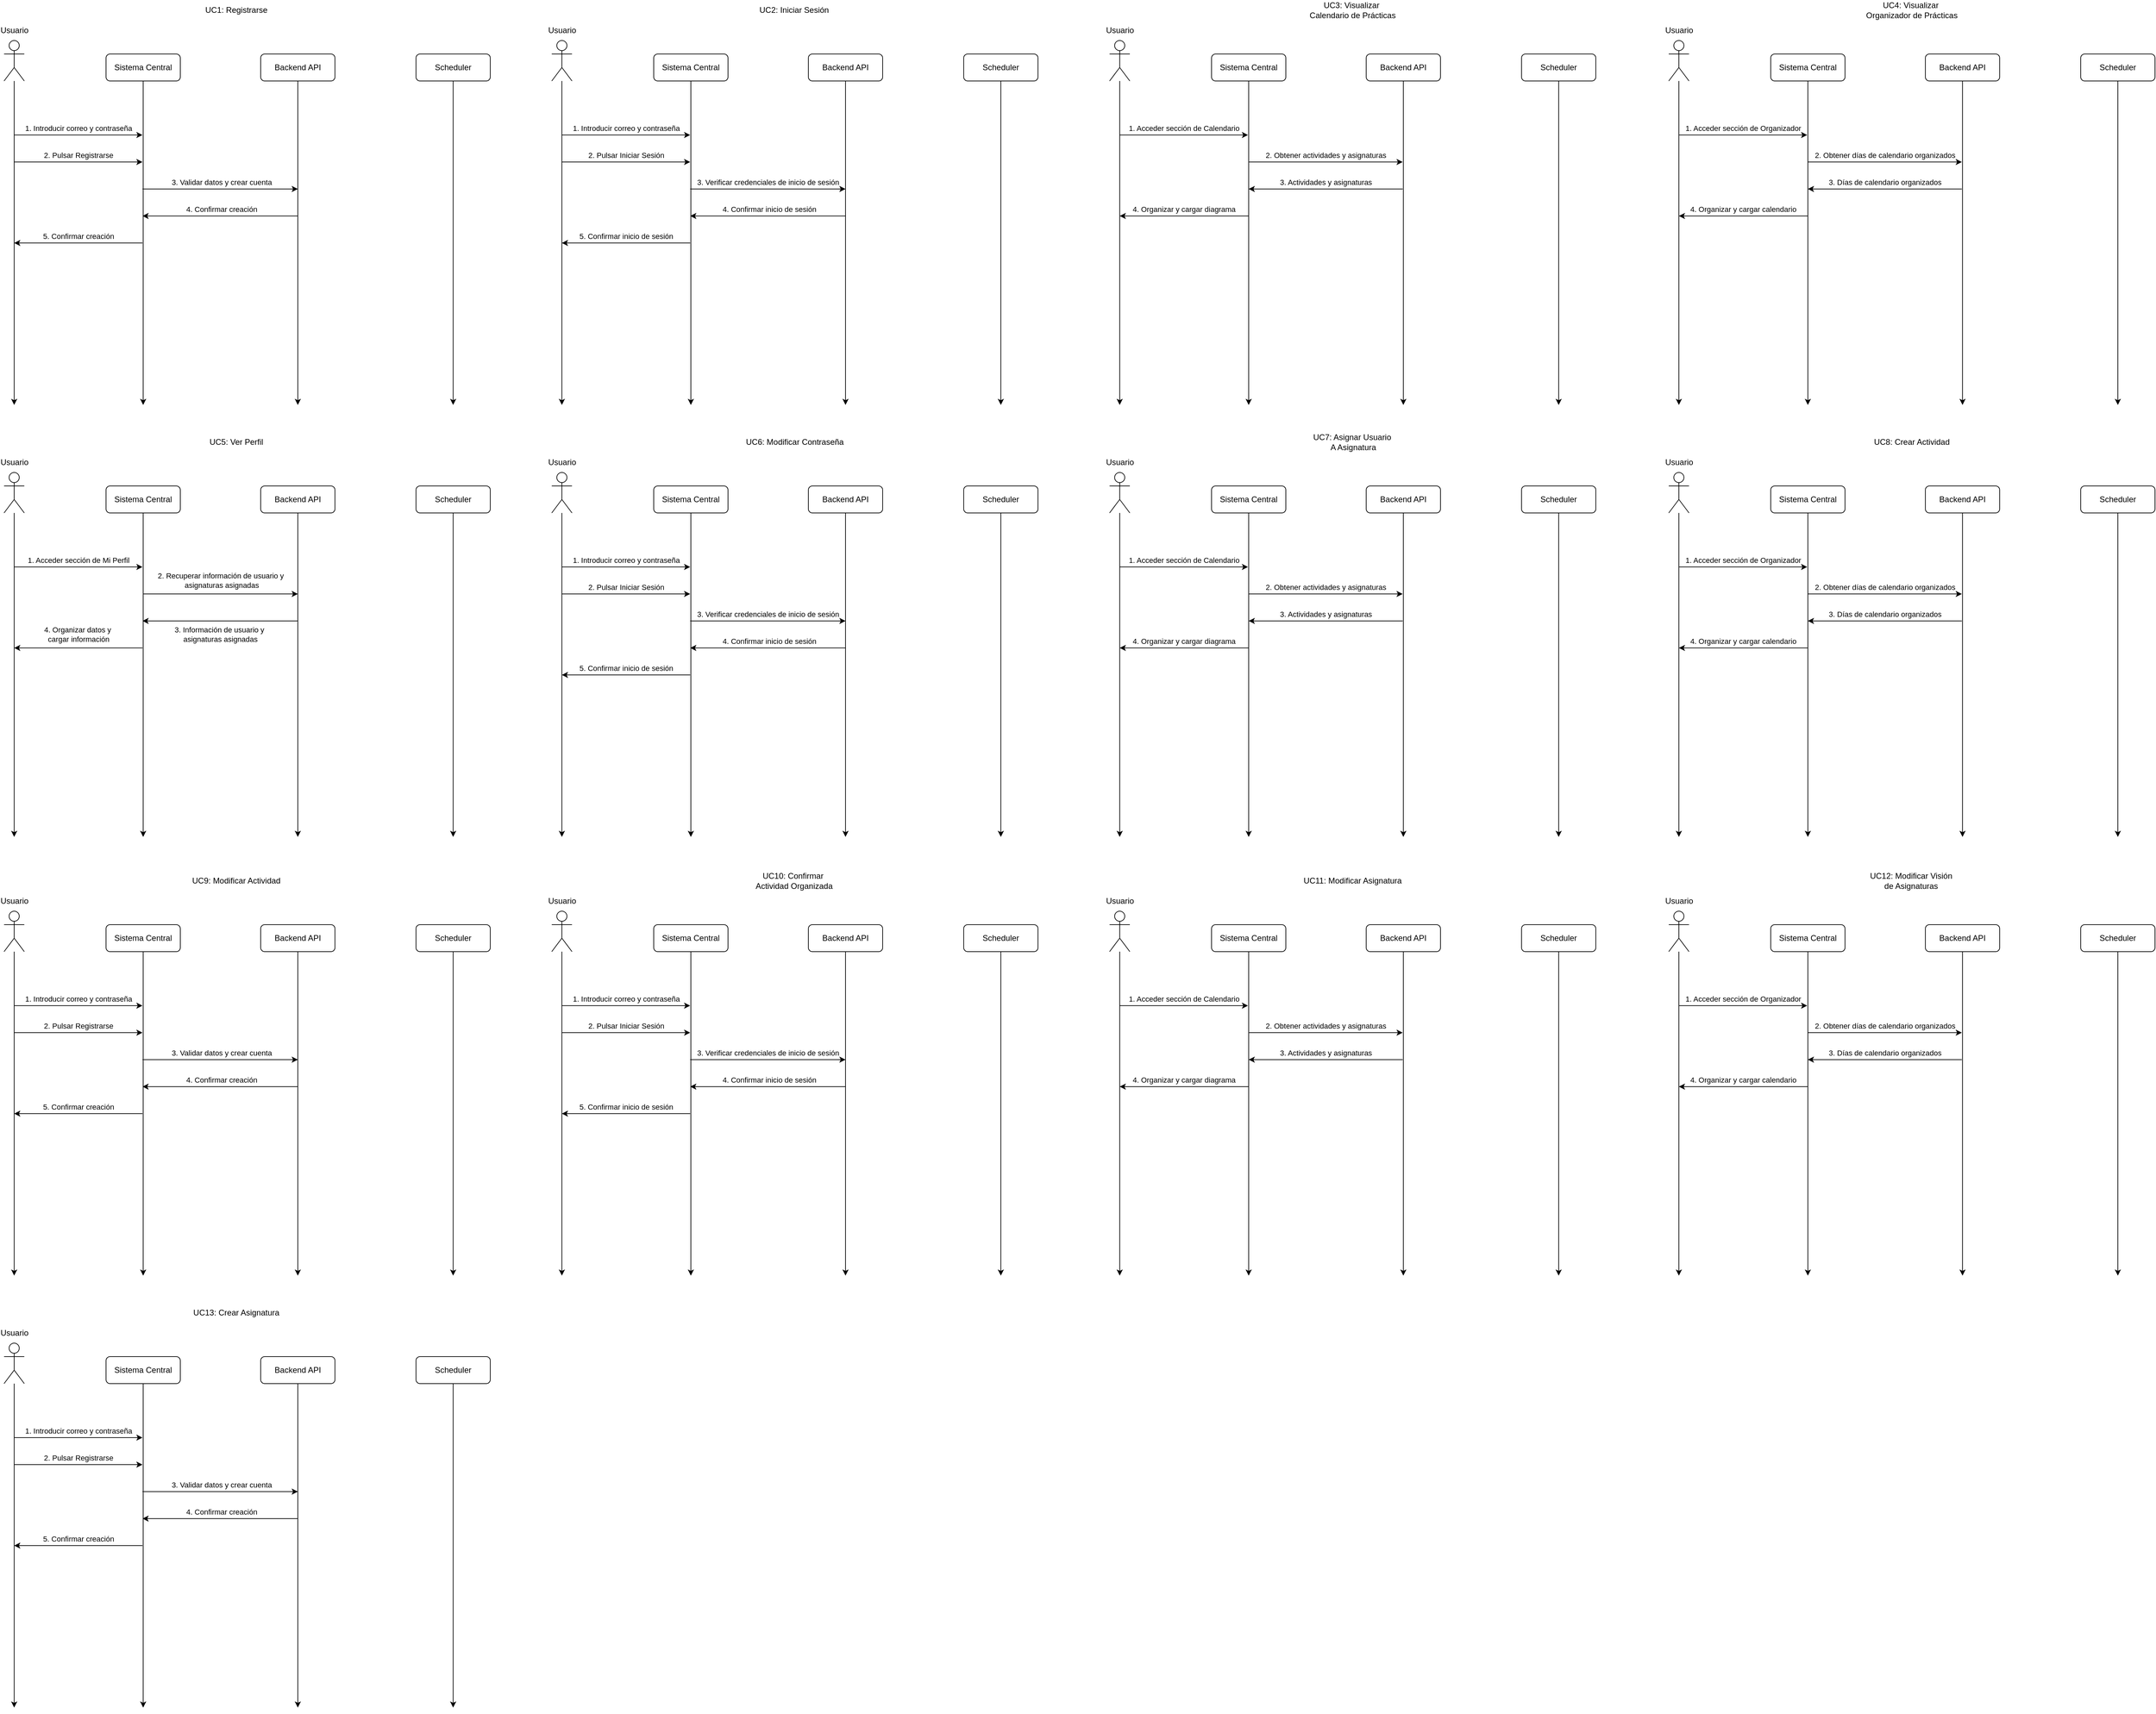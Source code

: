 <mxfile version="27.1.6">
  <diagram id="yF09wzQ3di6HqxB7pPc4" name="Página-1">
    <mxGraphModel dx="570" dy="300" grid="1" gridSize="10" guides="1" tooltips="1" connect="1" arrows="1" fold="1" page="1" pageScale="1" pageWidth="827" pageHeight="1169" math="0" shadow="0">
      <root>
        <mxCell id="0" />
        <mxCell id="1" parent="0" />
        <mxCell id="A-kE1wjKScTK0xUyLV8q-9" style="edgeStyle=orthogonalEdgeStyle;rounded=0;orthogonalLoop=1;jettySize=auto;html=1;" parent="1" source="A-kE1wjKScTK0xUyLV8q-1" edge="1">
          <mxGeometry relative="1" as="geometry">
            <mxPoint x="85" y="640" as="targetPoint" />
          </mxGeometry>
        </mxCell>
        <mxCell id="A-kE1wjKScTK0xUyLV8q-1" value="Usuario" style="shape=umlActor;verticalLabelPosition=top;verticalAlign=bottom;html=1;outlineConnect=0;labelPosition=center;align=center;spacing=8;" parent="1" vertex="1">
          <mxGeometry x="70" y="100" width="30" height="60" as="geometry" />
        </mxCell>
        <mxCell id="A-kE1wjKScTK0xUyLV8q-2" value="UC1: Registrarse" style="text;html=1;align=center;verticalAlign=middle;whiteSpace=wrap;rounded=0;" parent="1" vertex="1">
          <mxGeometry x="331" y="40" width="166" height="30" as="geometry" />
        </mxCell>
        <mxCell id="A-kE1wjKScTK0xUyLV8q-6" style="edgeStyle=orthogonalEdgeStyle;rounded=0;orthogonalLoop=1;jettySize=auto;html=1;" parent="1" source="A-kE1wjKScTK0xUyLV8q-3" edge="1">
          <mxGeometry relative="1" as="geometry">
            <mxPoint x="276" y="640" as="targetPoint" />
          </mxGeometry>
        </mxCell>
        <mxCell id="A-kE1wjKScTK0xUyLV8q-3" value="Sistema Central" style="rounded=1;whiteSpace=wrap;html=1;" parent="1" vertex="1">
          <mxGeometry x="221" y="120" width="110" height="40" as="geometry" />
        </mxCell>
        <mxCell id="A-kE1wjKScTK0xUyLV8q-7" style="edgeStyle=orthogonalEdgeStyle;rounded=0;orthogonalLoop=1;jettySize=auto;html=1;" parent="1" source="A-kE1wjKScTK0xUyLV8q-4" edge="1">
          <mxGeometry relative="1" as="geometry">
            <mxPoint x="505" y="640" as="targetPoint" />
          </mxGeometry>
        </mxCell>
        <mxCell id="A-kE1wjKScTK0xUyLV8q-4" value="Backend API" style="rounded=1;whiteSpace=wrap;html=1;" parent="1" vertex="1">
          <mxGeometry x="450" y="120" width="110" height="40" as="geometry" />
        </mxCell>
        <mxCell id="A-kE1wjKScTK0xUyLV8q-8" style="edgeStyle=orthogonalEdgeStyle;rounded=0;orthogonalLoop=1;jettySize=auto;html=1;" parent="1" source="A-kE1wjKScTK0xUyLV8q-5" edge="1">
          <mxGeometry relative="1" as="geometry">
            <mxPoint x="735" y="640" as="targetPoint" />
          </mxGeometry>
        </mxCell>
        <mxCell id="A-kE1wjKScTK0xUyLV8q-5" value="Scheduler" style="rounded=1;whiteSpace=wrap;html=1;" parent="1" vertex="1">
          <mxGeometry x="680" y="120" width="110" height="40" as="geometry" />
        </mxCell>
        <mxCell id="A-kE1wjKScTK0xUyLV8q-10" value="" style="endArrow=classic;html=1;rounded=0;strokeColor=default;align=center;endSize=6;" parent="1" edge="1">
          <mxGeometry width="50" height="50" relative="1" as="geometry">
            <mxPoint x="85" y="240" as="sourcePoint" />
            <mxPoint x="275" y="240" as="targetPoint" />
          </mxGeometry>
        </mxCell>
        <mxCell id="A-kE1wjKScTK0xUyLV8q-12" value="1. Introducir correo y contraseña" style="edgeLabel;html=1;align=center;verticalAlign=middle;resizable=0;points=[];" parent="A-kE1wjKScTK0xUyLV8q-10" vertex="1" connectable="0">
          <mxGeometry x="0.11" relative="1" as="geometry">
            <mxPoint x="-11" y="-10" as="offset" />
          </mxGeometry>
        </mxCell>
        <mxCell id="A-kE1wjKScTK0xUyLV8q-13" value="" style="endArrow=classic;html=1;rounded=0;strokeColor=default;align=center;endSize=6;" parent="1" edge="1">
          <mxGeometry width="50" height="50" relative="1" as="geometry">
            <mxPoint x="85" y="280" as="sourcePoint" />
            <mxPoint x="275" y="280" as="targetPoint" />
          </mxGeometry>
        </mxCell>
        <mxCell id="A-kE1wjKScTK0xUyLV8q-14" value="2. Pulsar Registrarse" style="edgeLabel;html=1;align=center;verticalAlign=middle;resizable=0;points=[];" parent="A-kE1wjKScTK0xUyLV8q-13" vertex="1" connectable="0">
          <mxGeometry x="0.11" relative="1" as="geometry">
            <mxPoint x="-11" y="-10" as="offset" />
          </mxGeometry>
        </mxCell>
        <mxCell id="A-kE1wjKScTK0xUyLV8q-15" value="" style="endArrow=classic;html=1;rounded=0;strokeColor=default;align=center;endSize=6;" parent="1" edge="1">
          <mxGeometry width="50" height="50" relative="1" as="geometry">
            <mxPoint x="275" y="320" as="sourcePoint" />
            <mxPoint x="505" y="320" as="targetPoint" />
            <Array as="points">
              <mxPoint x="320" y="320" />
              <mxPoint x="370" y="320" />
            </Array>
          </mxGeometry>
        </mxCell>
        <mxCell id="A-kE1wjKScTK0xUyLV8q-16" value="3. Validar datos y crear cuenta" style="edgeLabel;html=1;align=center;verticalAlign=middle;resizable=0;points=[];" parent="A-kE1wjKScTK0xUyLV8q-15" vertex="1" connectable="0">
          <mxGeometry x="0.11" relative="1" as="geometry">
            <mxPoint x="-11" y="-10" as="offset" />
          </mxGeometry>
        </mxCell>
        <mxCell id="A-kE1wjKScTK0xUyLV8q-17" value="" style="endArrow=none;html=1;rounded=0;strokeColor=default;align=center;endSize=6;endFill=0;startArrow=classic;startFill=1;" parent="1" edge="1">
          <mxGeometry width="50" height="50" relative="1" as="geometry">
            <mxPoint x="275" y="360" as="sourcePoint" />
            <mxPoint x="505" y="360" as="targetPoint" />
            <Array as="points">
              <mxPoint x="325" y="360" />
              <mxPoint x="375" y="360" />
            </Array>
          </mxGeometry>
        </mxCell>
        <mxCell id="A-kE1wjKScTK0xUyLV8q-18" value="4. Confirmar creación" style="edgeLabel;html=1;align=center;verticalAlign=middle;resizable=0;points=[];" parent="A-kE1wjKScTK0xUyLV8q-17" vertex="1" connectable="0">
          <mxGeometry x="0.11" relative="1" as="geometry">
            <mxPoint x="-11" y="-10" as="offset" />
          </mxGeometry>
        </mxCell>
        <mxCell id="A-kE1wjKScTK0xUyLV8q-19" value="" style="endArrow=none;html=1;rounded=0;strokeColor=default;align=center;endSize=6;endFill=0;startArrow=classic;startFill=1;" parent="1" edge="1">
          <mxGeometry width="50" height="50" relative="1" as="geometry">
            <mxPoint x="85" y="400" as="sourcePoint" />
            <mxPoint x="275" y="400" as="targetPoint" />
            <Array as="points">
              <mxPoint x="100" y="400" />
              <mxPoint x="150" y="400" />
            </Array>
          </mxGeometry>
        </mxCell>
        <mxCell id="A-kE1wjKScTK0xUyLV8q-20" value="5. Confirmar creación" style="edgeLabel;html=1;align=center;verticalAlign=middle;resizable=0;points=[];" parent="A-kE1wjKScTK0xUyLV8q-19" vertex="1" connectable="0">
          <mxGeometry x="0.11" relative="1" as="geometry">
            <mxPoint x="-11" y="-10" as="offset" />
          </mxGeometry>
        </mxCell>
        <mxCell id="A-kE1wjKScTK0xUyLV8q-21" style="edgeStyle=orthogonalEdgeStyle;rounded=0;orthogonalLoop=1;jettySize=auto;html=1;" parent="1" source="A-kE1wjKScTK0xUyLV8q-22" edge="1">
          <mxGeometry relative="1" as="geometry">
            <mxPoint x="896" y="640" as="targetPoint" />
          </mxGeometry>
        </mxCell>
        <mxCell id="A-kE1wjKScTK0xUyLV8q-22" value="Usuario" style="shape=umlActor;verticalLabelPosition=top;verticalAlign=bottom;html=1;outlineConnect=0;labelPosition=center;align=center;spacing=8;" parent="1" vertex="1">
          <mxGeometry x="881" y="100" width="30" height="60" as="geometry" />
        </mxCell>
        <mxCell id="A-kE1wjKScTK0xUyLV8q-23" value="UC2: Iniciar Sesión" style="text;html=1;align=center;verticalAlign=middle;whiteSpace=wrap;rounded=0;" parent="1" vertex="1">
          <mxGeometry x="1157" y="40" width="166" height="30" as="geometry" />
        </mxCell>
        <mxCell id="A-kE1wjKScTK0xUyLV8q-24" style="edgeStyle=orthogonalEdgeStyle;rounded=0;orthogonalLoop=1;jettySize=auto;html=1;" parent="1" source="A-kE1wjKScTK0xUyLV8q-25" edge="1">
          <mxGeometry relative="1" as="geometry">
            <mxPoint x="1087" y="640" as="targetPoint" />
          </mxGeometry>
        </mxCell>
        <mxCell id="A-kE1wjKScTK0xUyLV8q-25" value="Sistema Central" style="rounded=1;whiteSpace=wrap;html=1;" parent="1" vertex="1">
          <mxGeometry x="1032" y="120" width="110" height="40" as="geometry" />
        </mxCell>
        <mxCell id="A-kE1wjKScTK0xUyLV8q-26" style="edgeStyle=orthogonalEdgeStyle;rounded=0;orthogonalLoop=1;jettySize=auto;html=1;" parent="1" source="A-kE1wjKScTK0xUyLV8q-27" edge="1">
          <mxGeometry relative="1" as="geometry">
            <mxPoint x="1316" y="640" as="targetPoint" />
          </mxGeometry>
        </mxCell>
        <mxCell id="A-kE1wjKScTK0xUyLV8q-27" value="Backend API" style="rounded=1;whiteSpace=wrap;html=1;" parent="1" vertex="1">
          <mxGeometry x="1261" y="120" width="110" height="40" as="geometry" />
        </mxCell>
        <mxCell id="A-kE1wjKScTK0xUyLV8q-28" style="edgeStyle=orthogonalEdgeStyle;rounded=0;orthogonalLoop=1;jettySize=auto;html=1;" parent="1" source="A-kE1wjKScTK0xUyLV8q-29" edge="1">
          <mxGeometry relative="1" as="geometry">
            <mxPoint x="1546" y="640" as="targetPoint" />
          </mxGeometry>
        </mxCell>
        <mxCell id="A-kE1wjKScTK0xUyLV8q-29" value="Scheduler" style="rounded=1;whiteSpace=wrap;html=1;" parent="1" vertex="1">
          <mxGeometry x="1491" y="120" width="110" height="40" as="geometry" />
        </mxCell>
        <mxCell id="A-kE1wjKScTK0xUyLV8q-30" value="" style="endArrow=classic;html=1;rounded=0;strokeColor=default;align=center;endSize=6;" parent="1" edge="1">
          <mxGeometry width="50" height="50" relative="1" as="geometry">
            <mxPoint x="896" y="240" as="sourcePoint" />
            <mxPoint x="1086" y="240" as="targetPoint" />
          </mxGeometry>
        </mxCell>
        <mxCell id="A-kE1wjKScTK0xUyLV8q-31" value="1. Introducir correo y contraseña" style="edgeLabel;html=1;align=center;verticalAlign=middle;resizable=0;points=[];" parent="A-kE1wjKScTK0xUyLV8q-30" vertex="1" connectable="0">
          <mxGeometry x="0.11" relative="1" as="geometry">
            <mxPoint x="-11" y="-10" as="offset" />
          </mxGeometry>
        </mxCell>
        <mxCell id="A-kE1wjKScTK0xUyLV8q-32" value="" style="endArrow=classic;html=1;rounded=0;strokeColor=default;align=center;endSize=6;" parent="1" edge="1">
          <mxGeometry width="50" height="50" relative="1" as="geometry">
            <mxPoint x="896" y="280" as="sourcePoint" />
            <mxPoint x="1086" y="280" as="targetPoint" />
          </mxGeometry>
        </mxCell>
        <mxCell id="A-kE1wjKScTK0xUyLV8q-33" value="2. Pulsar Iniciar Sesión" style="edgeLabel;html=1;align=center;verticalAlign=middle;resizable=0;points=[];" parent="A-kE1wjKScTK0xUyLV8q-32" vertex="1" connectable="0">
          <mxGeometry x="0.11" relative="1" as="geometry">
            <mxPoint x="-11" y="-10" as="offset" />
          </mxGeometry>
        </mxCell>
        <mxCell id="A-kE1wjKScTK0xUyLV8q-34" value="" style="endArrow=classic;html=1;rounded=0;strokeColor=default;align=center;endSize=6;" parent="1" edge="1">
          <mxGeometry width="50" height="50" relative="1" as="geometry">
            <mxPoint x="1086" y="320" as="sourcePoint" />
            <mxPoint x="1316" y="320" as="targetPoint" />
            <Array as="points">
              <mxPoint x="1131" y="320" />
              <mxPoint x="1181" y="320" />
            </Array>
          </mxGeometry>
        </mxCell>
        <mxCell id="A-kE1wjKScTK0xUyLV8q-35" value="3. Verificar credenciales de inicio de sesión" style="edgeLabel;html=1;align=center;verticalAlign=middle;resizable=0;points=[];" parent="A-kE1wjKScTK0xUyLV8q-34" vertex="1" connectable="0">
          <mxGeometry x="0.11" relative="1" as="geometry">
            <mxPoint x="-13" y="-10" as="offset" />
          </mxGeometry>
        </mxCell>
        <mxCell id="A-kE1wjKScTK0xUyLV8q-36" value="" style="endArrow=none;html=1;rounded=0;strokeColor=default;align=center;endSize=6;endFill=0;startArrow=classic;startFill=1;" parent="1" edge="1">
          <mxGeometry width="50" height="50" relative="1" as="geometry">
            <mxPoint x="1086" y="360" as="sourcePoint" />
            <mxPoint x="1316" y="360" as="targetPoint" />
            <Array as="points">
              <mxPoint x="1136" y="360" />
              <mxPoint x="1186" y="360" />
            </Array>
          </mxGeometry>
        </mxCell>
        <mxCell id="A-kE1wjKScTK0xUyLV8q-37" value="4. Confirmar inicio de sesión" style="edgeLabel;html=1;align=center;verticalAlign=middle;resizable=0;points=[];" parent="A-kE1wjKScTK0xUyLV8q-36" vertex="1" connectable="0">
          <mxGeometry x="0.11" relative="1" as="geometry">
            <mxPoint x="-11" y="-10" as="offset" />
          </mxGeometry>
        </mxCell>
        <mxCell id="A-kE1wjKScTK0xUyLV8q-38" value="" style="endArrow=none;html=1;rounded=0;strokeColor=default;align=center;endSize=6;endFill=0;startArrow=classic;startFill=1;" parent="1" edge="1">
          <mxGeometry width="50" height="50" relative="1" as="geometry">
            <mxPoint x="896" y="400" as="sourcePoint" />
            <mxPoint x="1086" y="400" as="targetPoint" />
            <Array as="points">
              <mxPoint x="911" y="400" />
              <mxPoint x="961" y="400" />
            </Array>
          </mxGeometry>
        </mxCell>
        <mxCell id="A-kE1wjKScTK0xUyLV8q-39" value="5. Confirmar inicio de sesión" style="edgeLabel;html=1;align=center;verticalAlign=middle;resizable=0;points=[];" parent="A-kE1wjKScTK0xUyLV8q-38" vertex="1" connectable="0">
          <mxGeometry x="0.11" relative="1" as="geometry">
            <mxPoint x="-11" y="-10" as="offset" />
          </mxGeometry>
        </mxCell>
        <mxCell id="A-kE1wjKScTK0xUyLV8q-60" style="edgeStyle=orthogonalEdgeStyle;rounded=0;orthogonalLoop=1;jettySize=auto;html=1;" parent="1" source="A-kE1wjKScTK0xUyLV8q-61" edge="1">
          <mxGeometry relative="1" as="geometry">
            <mxPoint x="1722" y="640" as="targetPoint" />
          </mxGeometry>
        </mxCell>
        <mxCell id="A-kE1wjKScTK0xUyLV8q-61" value="Usuario" style="shape=umlActor;verticalLabelPosition=top;verticalAlign=bottom;html=1;outlineConnect=0;labelPosition=center;align=center;spacing=8;" parent="1" vertex="1">
          <mxGeometry x="1707" y="100" width="30" height="60" as="geometry" />
        </mxCell>
        <mxCell id="A-kE1wjKScTK0xUyLV8q-62" value="UC3: Visualizar&amp;nbsp;&lt;div&gt;Calendario de Prácticas&lt;/div&gt;" style="text;html=1;align=center;verticalAlign=middle;whiteSpace=wrap;rounded=0;" parent="1" vertex="1">
          <mxGeometry x="1984" y="40" width="166" height="30" as="geometry" />
        </mxCell>
        <mxCell id="A-kE1wjKScTK0xUyLV8q-63" style="edgeStyle=orthogonalEdgeStyle;rounded=0;orthogonalLoop=1;jettySize=auto;html=1;" parent="1" source="A-kE1wjKScTK0xUyLV8q-64" edge="1">
          <mxGeometry relative="1" as="geometry">
            <mxPoint x="1913" y="640" as="targetPoint" />
          </mxGeometry>
        </mxCell>
        <mxCell id="A-kE1wjKScTK0xUyLV8q-64" value="Sistema Central" style="rounded=1;whiteSpace=wrap;html=1;" parent="1" vertex="1">
          <mxGeometry x="1858" y="120" width="110" height="40" as="geometry" />
        </mxCell>
        <mxCell id="A-kE1wjKScTK0xUyLV8q-65" style="edgeStyle=orthogonalEdgeStyle;rounded=0;orthogonalLoop=1;jettySize=auto;html=1;" parent="1" source="A-kE1wjKScTK0xUyLV8q-66" edge="1">
          <mxGeometry relative="1" as="geometry">
            <mxPoint x="2142" y="640" as="targetPoint" />
          </mxGeometry>
        </mxCell>
        <mxCell id="A-kE1wjKScTK0xUyLV8q-66" value="Backend API" style="rounded=1;whiteSpace=wrap;html=1;" parent="1" vertex="1">
          <mxGeometry x="2087" y="120" width="110" height="40" as="geometry" />
        </mxCell>
        <mxCell id="A-kE1wjKScTK0xUyLV8q-67" style="edgeStyle=orthogonalEdgeStyle;rounded=0;orthogonalLoop=1;jettySize=auto;html=1;" parent="1" source="A-kE1wjKScTK0xUyLV8q-68" edge="1">
          <mxGeometry relative="1" as="geometry">
            <mxPoint x="2372" y="640" as="targetPoint" />
          </mxGeometry>
        </mxCell>
        <mxCell id="A-kE1wjKScTK0xUyLV8q-68" value="Scheduler" style="rounded=1;whiteSpace=wrap;html=1;" parent="1" vertex="1">
          <mxGeometry x="2317" y="120" width="110" height="40" as="geometry" />
        </mxCell>
        <mxCell id="A-kE1wjKScTK0xUyLV8q-69" value="" style="endArrow=classic;html=1;rounded=0;strokeColor=default;align=center;endSize=6;" parent="1" edge="1">
          <mxGeometry width="50" height="50" relative="1" as="geometry">
            <mxPoint x="1722" y="240" as="sourcePoint" />
            <mxPoint x="1912" y="240" as="targetPoint" />
          </mxGeometry>
        </mxCell>
        <mxCell id="A-kE1wjKScTK0xUyLV8q-70" value="1. Acceder sección de Calendario" style="edgeLabel;html=1;align=center;verticalAlign=middle;resizable=0;points=[];" parent="A-kE1wjKScTK0xUyLV8q-69" vertex="1" connectable="0">
          <mxGeometry x="0.11" relative="1" as="geometry">
            <mxPoint x="-11" y="-10" as="offset" />
          </mxGeometry>
        </mxCell>
        <mxCell id="A-kE1wjKScTK0xUyLV8q-73" value="" style="endArrow=classic;html=1;rounded=0;strokeColor=default;align=center;endSize=6;" parent="1" edge="1">
          <mxGeometry width="50" height="50" relative="1" as="geometry">
            <mxPoint x="1913" y="280" as="sourcePoint" />
            <mxPoint x="2141" y="280" as="targetPoint" />
            <Array as="points">
              <mxPoint x="1957" y="280" />
              <mxPoint x="2007" y="280" />
            </Array>
          </mxGeometry>
        </mxCell>
        <mxCell id="A-kE1wjKScTK0xUyLV8q-74" value="2. Obtener actividades y asignaturas" style="edgeLabel;html=1;align=center;verticalAlign=middle;resizable=0;points=[];" parent="A-kE1wjKScTK0xUyLV8q-73" vertex="1" connectable="0">
          <mxGeometry x="0.11" relative="1" as="geometry">
            <mxPoint x="-13" y="-10" as="offset" />
          </mxGeometry>
        </mxCell>
        <mxCell id="A-kE1wjKScTK0xUyLV8q-75" value="" style="endArrow=none;html=1;rounded=0;strokeColor=default;align=center;endSize=6;endFill=0;startArrow=classic;startFill=1;" parent="1" edge="1">
          <mxGeometry width="50" height="50" relative="1" as="geometry">
            <mxPoint x="1722" y="360" as="sourcePoint" />
            <mxPoint x="1913" y="360" as="targetPoint" />
            <Array as="points">
              <mxPoint x="1730" y="360" />
              <mxPoint x="1780" y="360" />
            </Array>
          </mxGeometry>
        </mxCell>
        <mxCell id="A-kE1wjKScTK0xUyLV8q-76" value="4. Organizar y cargar diagrama" style="edgeLabel;html=1;align=center;verticalAlign=middle;resizable=0;points=[];" parent="A-kE1wjKScTK0xUyLV8q-75" vertex="1" connectable="0">
          <mxGeometry x="0.11" relative="1" as="geometry">
            <mxPoint x="-11" y="-10" as="offset" />
          </mxGeometry>
        </mxCell>
        <mxCell id="A-kE1wjKScTK0xUyLV8q-81" value="" style="endArrow=none;html=1;rounded=0;strokeColor=default;align=center;endSize=6;startFill=1;startArrow=classic;" parent="1" edge="1">
          <mxGeometry width="50" height="50" relative="1" as="geometry">
            <mxPoint x="1913" y="320" as="sourcePoint" />
            <mxPoint x="2141" y="320" as="targetPoint" />
            <Array as="points">
              <mxPoint x="1955" y="320" />
              <mxPoint x="2005" y="320" />
            </Array>
          </mxGeometry>
        </mxCell>
        <mxCell id="A-kE1wjKScTK0xUyLV8q-82" value="3. Actividades y asignaturas" style="edgeLabel;html=1;align=center;verticalAlign=middle;resizable=0;points=[];" parent="A-kE1wjKScTK0xUyLV8q-81" vertex="1" connectable="0">
          <mxGeometry x="0.11" relative="1" as="geometry">
            <mxPoint x="-13" y="-10" as="offset" />
          </mxGeometry>
        </mxCell>
        <mxCell id="A-kE1wjKScTK0xUyLV8q-83" style="edgeStyle=orthogonalEdgeStyle;rounded=0;orthogonalLoop=1;jettySize=auto;html=1;" parent="1" source="A-kE1wjKScTK0xUyLV8q-84" edge="1">
          <mxGeometry relative="1" as="geometry">
            <mxPoint x="2550" y="640" as="targetPoint" />
          </mxGeometry>
        </mxCell>
        <mxCell id="A-kE1wjKScTK0xUyLV8q-84" value="Usuario" style="shape=umlActor;verticalLabelPosition=top;verticalAlign=bottom;html=1;outlineConnect=0;labelPosition=center;align=center;spacing=8;" parent="1" vertex="1">
          <mxGeometry x="2535" y="100" width="30" height="60" as="geometry" />
        </mxCell>
        <mxCell id="A-kE1wjKScTK0xUyLV8q-85" value="UC4: Visualizar&amp;nbsp;&lt;div&gt;Organizador de Prácticas&lt;/div&gt;" style="text;html=1;align=center;verticalAlign=middle;whiteSpace=wrap;rounded=0;" parent="1" vertex="1">
          <mxGeometry x="2812" y="40" width="166" height="30" as="geometry" />
        </mxCell>
        <mxCell id="A-kE1wjKScTK0xUyLV8q-86" style="edgeStyle=orthogonalEdgeStyle;rounded=0;orthogonalLoop=1;jettySize=auto;html=1;" parent="1" source="A-kE1wjKScTK0xUyLV8q-87" edge="1">
          <mxGeometry relative="1" as="geometry">
            <mxPoint x="2741" y="640" as="targetPoint" />
          </mxGeometry>
        </mxCell>
        <mxCell id="A-kE1wjKScTK0xUyLV8q-87" value="Sistema Central" style="rounded=1;whiteSpace=wrap;html=1;" parent="1" vertex="1">
          <mxGeometry x="2686" y="120" width="110" height="40" as="geometry" />
        </mxCell>
        <mxCell id="A-kE1wjKScTK0xUyLV8q-88" style="edgeStyle=orthogonalEdgeStyle;rounded=0;orthogonalLoop=1;jettySize=auto;html=1;" parent="1" source="A-kE1wjKScTK0xUyLV8q-89" edge="1">
          <mxGeometry relative="1" as="geometry">
            <mxPoint x="2970" y="640" as="targetPoint" />
          </mxGeometry>
        </mxCell>
        <mxCell id="A-kE1wjKScTK0xUyLV8q-89" value="Backend API" style="rounded=1;whiteSpace=wrap;html=1;" parent="1" vertex="1">
          <mxGeometry x="2915" y="120" width="110" height="40" as="geometry" />
        </mxCell>
        <mxCell id="A-kE1wjKScTK0xUyLV8q-90" style="edgeStyle=orthogonalEdgeStyle;rounded=0;orthogonalLoop=1;jettySize=auto;html=1;" parent="1" source="A-kE1wjKScTK0xUyLV8q-91" edge="1">
          <mxGeometry relative="1" as="geometry">
            <mxPoint x="3200" y="640" as="targetPoint" />
          </mxGeometry>
        </mxCell>
        <mxCell id="A-kE1wjKScTK0xUyLV8q-91" value="Scheduler" style="rounded=1;whiteSpace=wrap;html=1;" parent="1" vertex="1">
          <mxGeometry x="3145" y="120" width="110" height="40" as="geometry" />
        </mxCell>
        <mxCell id="A-kE1wjKScTK0xUyLV8q-92" value="" style="endArrow=classic;html=1;rounded=0;strokeColor=default;align=center;endSize=6;" parent="1" edge="1">
          <mxGeometry width="50" height="50" relative="1" as="geometry">
            <mxPoint x="2550" y="240" as="sourcePoint" />
            <mxPoint x="2740" y="240" as="targetPoint" />
          </mxGeometry>
        </mxCell>
        <mxCell id="A-kE1wjKScTK0xUyLV8q-93" value="1. Acceder sección de Organizador" style="edgeLabel;html=1;align=center;verticalAlign=middle;resizable=0;points=[];" parent="A-kE1wjKScTK0xUyLV8q-92" vertex="1" connectable="0">
          <mxGeometry x="0.11" relative="1" as="geometry">
            <mxPoint x="-11" y="-10" as="offset" />
          </mxGeometry>
        </mxCell>
        <mxCell id="A-kE1wjKScTK0xUyLV8q-94" value="" style="endArrow=classic;html=1;rounded=0;strokeColor=default;align=center;endSize=6;" parent="1" edge="1">
          <mxGeometry width="50" height="50" relative="1" as="geometry">
            <mxPoint x="2741" y="280" as="sourcePoint" />
            <mxPoint x="2969" y="280" as="targetPoint" />
            <Array as="points">
              <mxPoint x="2785" y="280" />
              <mxPoint x="2835" y="280" />
            </Array>
          </mxGeometry>
        </mxCell>
        <mxCell id="A-kE1wjKScTK0xUyLV8q-95" value="2. Obtener días de calendario organizados" style="edgeLabel;html=1;align=center;verticalAlign=middle;resizable=0;points=[];" parent="A-kE1wjKScTK0xUyLV8q-94" vertex="1" connectable="0">
          <mxGeometry x="0.11" relative="1" as="geometry">
            <mxPoint x="-13" y="-10" as="offset" />
          </mxGeometry>
        </mxCell>
        <mxCell id="A-kE1wjKScTK0xUyLV8q-96" value="" style="endArrow=none;html=1;rounded=0;strokeColor=default;align=center;endSize=6;endFill=0;startArrow=classic;startFill=1;" parent="1" edge="1">
          <mxGeometry width="50" height="50" relative="1" as="geometry">
            <mxPoint x="2550" y="360" as="sourcePoint" />
            <mxPoint x="2741" y="360" as="targetPoint" />
            <Array as="points">
              <mxPoint x="2558" y="360" />
              <mxPoint x="2608" y="360" />
            </Array>
          </mxGeometry>
        </mxCell>
        <mxCell id="A-kE1wjKScTK0xUyLV8q-97" value="4. Organizar y cargar calendario" style="edgeLabel;html=1;align=center;verticalAlign=middle;resizable=0;points=[];" parent="A-kE1wjKScTK0xUyLV8q-96" vertex="1" connectable="0">
          <mxGeometry x="0.11" relative="1" as="geometry">
            <mxPoint x="-11" y="-10" as="offset" />
          </mxGeometry>
        </mxCell>
        <mxCell id="A-kE1wjKScTK0xUyLV8q-98" value="" style="endArrow=none;html=1;rounded=0;strokeColor=default;align=center;endSize=6;startFill=1;startArrow=classic;" parent="1" edge="1">
          <mxGeometry width="50" height="50" relative="1" as="geometry">
            <mxPoint x="2741" y="320" as="sourcePoint" />
            <mxPoint x="2969" y="320" as="targetPoint" />
            <Array as="points">
              <mxPoint x="2783" y="320" />
              <mxPoint x="2833" y="320" />
            </Array>
          </mxGeometry>
        </mxCell>
        <mxCell id="A-kE1wjKScTK0xUyLV8q-99" value="3. Días de calendario organizados" style="edgeLabel;html=1;align=center;verticalAlign=middle;resizable=0;points=[];" parent="A-kE1wjKScTK0xUyLV8q-98" vertex="1" connectable="0">
          <mxGeometry x="0.11" relative="1" as="geometry">
            <mxPoint x="-13" y="-10" as="offset" />
          </mxGeometry>
        </mxCell>
        <mxCell id="A-kE1wjKScTK0xUyLV8q-100" style="edgeStyle=orthogonalEdgeStyle;rounded=0;orthogonalLoop=1;jettySize=auto;html=1;" parent="1" source="A-kE1wjKScTK0xUyLV8q-101" edge="1">
          <mxGeometry relative="1" as="geometry">
            <mxPoint x="85" y="1280" as="targetPoint" />
          </mxGeometry>
        </mxCell>
        <mxCell id="A-kE1wjKScTK0xUyLV8q-101" value="Usuario" style="shape=umlActor;verticalLabelPosition=top;verticalAlign=bottom;html=1;outlineConnect=0;labelPosition=center;align=center;spacing=8;" parent="1" vertex="1">
          <mxGeometry x="70" y="740" width="30" height="60" as="geometry" />
        </mxCell>
        <mxCell id="A-kE1wjKScTK0xUyLV8q-102" value="UC5: Ver Perfil" style="text;html=1;align=center;verticalAlign=middle;whiteSpace=wrap;rounded=0;" parent="1" vertex="1">
          <mxGeometry x="331" y="680" width="166" height="30" as="geometry" />
        </mxCell>
        <mxCell id="A-kE1wjKScTK0xUyLV8q-103" style="edgeStyle=orthogonalEdgeStyle;rounded=0;orthogonalLoop=1;jettySize=auto;html=1;" parent="1" source="A-kE1wjKScTK0xUyLV8q-104" edge="1">
          <mxGeometry relative="1" as="geometry">
            <mxPoint x="276" y="1280" as="targetPoint" />
          </mxGeometry>
        </mxCell>
        <mxCell id="A-kE1wjKScTK0xUyLV8q-104" value="Sistema Central" style="rounded=1;whiteSpace=wrap;html=1;" parent="1" vertex="1">
          <mxGeometry x="221" y="760" width="110" height="40" as="geometry" />
        </mxCell>
        <mxCell id="A-kE1wjKScTK0xUyLV8q-105" style="edgeStyle=orthogonalEdgeStyle;rounded=0;orthogonalLoop=1;jettySize=auto;html=1;" parent="1" source="A-kE1wjKScTK0xUyLV8q-106" edge="1">
          <mxGeometry relative="1" as="geometry">
            <mxPoint x="505" y="1280" as="targetPoint" />
          </mxGeometry>
        </mxCell>
        <mxCell id="A-kE1wjKScTK0xUyLV8q-106" value="Backend API" style="rounded=1;whiteSpace=wrap;html=1;" parent="1" vertex="1">
          <mxGeometry x="450" y="760" width="110" height="40" as="geometry" />
        </mxCell>
        <mxCell id="A-kE1wjKScTK0xUyLV8q-107" style="edgeStyle=orthogonalEdgeStyle;rounded=0;orthogonalLoop=1;jettySize=auto;html=1;" parent="1" source="A-kE1wjKScTK0xUyLV8q-108" edge="1">
          <mxGeometry relative="1" as="geometry">
            <mxPoint x="735" y="1280" as="targetPoint" />
          </mxGeometry>
        </mxCell>
        <mxCell id="A-kE1wjKScTK0xUyLV8q-108" value="Scheduler" style="rounded=1;whiteSpace=wrap;html=1;" parent="1" vertex="1">
          <mxGeometry x="680" y="760" width="110" height="40" as="geometry" />
        </mxCell>
        <mxCell id="A-kE1wjKScTK0xUyLV8q-109" value="" style="endArrow=classic;html=1;rounded=0;strokeColor=default;align=center;endSize=6;" parent="1" edge="1">
          <mxGeometry width="50" height="50" relative="1" as="geometry">
            <mxPoint x="85" y="880" as="sourcePoint" />
            <mxPoint x="275" y="880" as="targetPoint" />
          </mxGeometry>
        </mxCell>
        <mxCell id="A-kE1wjKScTK0xUyLV8q-110" value="1. Acceder sección de Mi Perfil" style="edgeLabel;html=1;align=center;verticalAlign=middle;resizable=0;points=[];" parent="A-kE1wjKScTK0xUyLV8q-109" vertex="1" connectable="0">
          <mxGeometry x="0.11" relative="1" as="geometry">
            <mxPoint x="-11" y="-10" as="offset" />
          </mxGeometry>
        </mxCell>
        <mxCell id="A-kE1wjKScTK0xUyLV8q-113" value="" style="endArrow=classic;html=1;rounded=0;strokeColor=default;align=center;endSize=6;" parent="1" edge="1">
          <mxGeometry width="50" height="50" relative="1" as="geometry">
            <mxPoint x="276" y="920" as="sourcePoint" />
            <mxPoint x="505" y="920" as="targetPoint" />
            <Array as="points">
              <mxPoint x="320" y="920" />
              <mxPoint x="370" y="920" />
            </Array>
          </mxGeometry>
        </mxCell>
        <mxCell id="A-kE1wjKScTK0xUyLV8q-114" value="2. Recuperar información de usuario y&amp;nbsp;&lt;div&gt;asignaturas asignadas&lt;/div&gt;" style="edgeLabel;html=1;align=center;verticalAlign=middle;resizable=0;points=[];" parent="A-kE1wjKScTK0xUyLV8q-113" vertex="1" connectable="0">
          <mxGeometry x="0.11" relative="1" as="geometry">
            <mxPoint x="-11" y="-20" as="offset" />
          </mxGeometry>
        </mxCell>
        <mxCell id="A-kE1wjKScTK0xUyLV8q-115" value="" style="endArrow=none;html=1;rounded=0;strokeColor=default;align=center;endSize=6;endFill=0;startArrow=classic;startFill=1;" parent="1" edge="1">
          <mxGeometry width="50" height="50" relative="1" as="geometry">
            <mxPoint x="275" y="960" as="sourcePoint" />
            <mxPoint x="505" y="960" as="targetPoint" />
            <Array as="points">
              <mxPoint x="325" y="960" />
              <mxPoint x="375" y="960" />
            </Array>
          </mxGeometry>
        </mxCell>
        <mxCell id="A-kE1wjKScTK0xUyLV8q-116" value="3. Información de usuario y&amp;nbsp;&lt;div&gt;asignaturas asignadas&lt;/div&gt;" style="edgeLabel;html=1;align=center;verticalAlign=middle;resizable=0;points=[];" parent="A-kE1wjKScTK0xUyLV8q-115" vertex="1" connectable="0">
          <mxGeometry x="0.11" relative="1" as="geometry">
            <mxPoint x="-13" y="20" as="offset" />
          </mxGeometry>
        </mxCell>
        <mxCell id="A-kE1wjKScTK0xUyLV8q-117" value="" style="endArrow=none;html=1;rounded=0;strokeColor=default;align=center;endSize=6;endFill=0;startArrow=classic;startFill=1;" parent="1" edge="1">
          <mxGeometry width="50" height="50" relative="1" as="geometry">
            <mxPoint x="85" y="1000" as="sourcePoint" />
            <mxPoint x="275" y="1000" as="targetPoint" />
            <Array as="points">
              <mxPoint x="100" y="1000" />
              <mxPoint x="150" y="1000" />
            </Array>
          </mxGeometry>
        </mxCell>
        <mxCell id="A-kE1wjKScTK0xUyLV8q-118" value="4. Organizar datos y&amp;nbsp;&lt;div&gt;cargar información&lt;/div&gt;" style="edgeLabel;html=1;align=center;verticalAlign=middle;resizable=0;points=[];" parent="A-kE1wjKScTK0xUyLV8q-117" vertex="1" connectable="0">
          <mxGeometry x="0.11" relative="1" as="geometry">
            <mxPoint x="-11" y="-20" as="offset" />
          </mxGeometry>
        </mxCell>
        <mxCell id="A-kE1wjKScTK0xUyLV8q-119" style="edgeStyle=orthogonalEdgeStyle;rounded=0;orthogonalLoop=1;jettySize=auto;html=1;" parent="1" source="A-kE1wjKScTK0xUyLV8q-120" edge="1">
          <mxGeometry relative="1" as="geometry">
            <mxPoint x="896" y="1280" as="targetPoint" />
          </mxGeometry>
        </mxCell>
        <mxCell id="A-kE1wjKScTK0xUyLV8q-120" value="Usuario" style="shape=umlActor;verticalLabelPosition=top;verticalAlign=bottom;html=1;outlineConnect=0;labelPosition=center;align=center;spacing=8;" parent="1" vertex="1">
          <mxGeometry x="881" y="740" width="30" height="60" as="geometry" />
        </mxCell>
        <mxCell id="A-kE1wjKScTK0xUyLV8q-121" value="UC6: Modificar Contraseña" style="text;html=1;align=center;verticalAlign=middle;whiteSpace=wrap;rounded=0;" parent="1" vertex="1">
          <mxGeometry x="1158" y="680" width="166" height="30" as="geometry" />
        </mxCell>
        <mxCell id="A-kE1wjKScTK0xUyLV8q-122" style="edgeStyle=orthogonalEdgeStyle;rounded=0;orthogonalLoop=1;jettySize=auto;html=1;" parent="1" source="A-kE1wjKScTK0xUyLV8q-123" edge="1">
          <mxGeometry relative="1" as="geometry">
            <mxPoint x="1087" y="1280" as="targetPoint" />
          </mxGeometry>
        </mxCell>
        <mxCell id="A-kE1wjKScTK0xUyLV8q-123" value="Sistema Central" style="rounded=1;whiteSpace=wrap;html=1;" parent="1" vertex="1">
          <mxGeometry x="1032" y="760" width="110" height="40" as="geometry" />
        </mxCell>
        <mxCell id="A-kE1wjKScTK0xUyLV8q-124" style="edgeStyle=orthogonalEdgeStyle;rounded=0;orthogonalLoop=1;jettySize=auto;html=1;" parent="1" source="A-kE1wjKScTK0xUyLV8q-125" edge="1">
          <mxGeometry relative="1" as="geometry">
            <mxPoint x="1316" y="1280" as="targetPoint" />
          </mxGeometry>
        </mxCell>
        <mxCell id="A-kE1wjKScTK0xUyLV8q-125" value="Backend API" style="rounded=1;whiteSpace=wrap;html=1;" parent="1" vertex="1">
          <mxGeometry x="1261" y="760" width="110" height="40" as="geometry" />
        </mxCell>
        <mxCell id="A-kE1wjKScTK0xUyLV8q-126" style="edgeStyle=orthogonalEdgeStyle;rounded=0;orthogonalLoop=1;jettySize=auto;html=1;" parent="1" source="A-kE1wjKScTK0xUyLV8q-127" edge="1">
          <mxGeometry relative="1" as="geometry">
            <mxPoint x="1546" y="1280" as="targetPoint" />
          </mxGeometry>
        </mxCell>
        <mxCell id="A-kE1wjKScTK0xUyLV8q-127" value="Scheduler" style="rounded=1;whiteSpace=wrap;html=1;" parent="1" vertex="1">
          <mxGeometry x="1491" y="760" width="110" height="40" as="geometry" />
        </mxCell>
        <mxCell id="A-kE1wjKScTK0xUyLV8q-128" value="" style="endArrow=classic;html=1;rounded=0;strokeColor=default;align=center;endSize=6;" parent="1" edge="1">
          <mxGeometry width="50" height="50" relative="1" as="geometry">
            <mxPoint x="896" y="880" as="sourcePoint" />
            <mxPoint x="1086" y="880" as="targetPoint" />
          </mxGeometry>
        </mxCell>
        <mxCell id="A-kE1wjKScTK0xUyLV8q-129" value="1. Introducir correo y contraseña" style="edgeLabel;html=1;align=center;verticalAlign=middle;resizable=0;points=[];" parent="A-kE1wjKScTK0xUyLV8q-128" vertex="1" connectable="0">
          <mxGeometry x="0.11" relative="1" as="geometry">
            <mxPoint x="-11" y="-10" as="offset" />
          </mxGeometry>
        </mxCell>
        <mxCell id="A-kE1wjKScTK0xUyLV8q-130" value="" style="endArrow=classic;html=1;rounded=0;strokeColor=default;align=center;endSize=6;" parent="1" edge="1">
          <mxGeometry width="50" height="50" relative="1" as="geometry">
            <mxPoint x="896" y="920" as="sourcePoint" />
            <mxPoint x="1086" y="920" as="targetPoint" />
          </mxGeometry>
        </mxCell>
        <mxCell id="A-kE1wjKScTK0xUyLV8q-131" value="2. Pulsar Iniciar Sesión" style="edgeLabel;html=1;align=center;verticalAlign=middle;resizable=0;points=[];" parent="A-kE1wjKScTK0xUyLV8q-130" vertex="1" connectable="0">
          <mxGeometry x="0.11" relative="1" as="geometry">
            <mxPoint x="-11" y="-10" as="offset" />
          </mxGeometry>
        </mxCell>
        <mxCell id="A-kE1wjKScTK0xUyLV8q-132" value="" style="endArrow=classic;html=1;rounded=0;strokeColor=default;align=center;endSize=6;" parent="1" edge="1">
          <mxGeometry width="50" height="50" relative="1" as="geometry">
            <mxPoint x="1086" y="960" as="sourcePoint" />
            <mxPoint x="1316" y="960" as="targetPoint" />
            <Array as="points">
              <mxPoint x="1131" y="960" />
              <mxPoint x="1181" y="960" />
            </Array>
          </mxGeometry>
        </mxCell>
        <mxCell id="A-kE1wjKScTK0xUyLV8q-133" value="3. Verificar credenciales de inicio de sesión" style="edgeLabel;html=1;align=center;verticalAlign=middle;resizable=0;points=[];" parent="A-kE1wjKScTK0xUyLV8q-132" vertex="1" connectable="0">
          <mxGeometry x="0.11" relative="1" as="geometry">
            <mxPoint x="-13" y="-10" as="offset" />
          </mxGeometry>
        </mxCell>
        <mxCell id="A-kE1wjKScTK0xUyLV8q-134" value="" style="endArrow=none;html=1;rounded=0;strokeColor=default;align=center;endSize=6;endFill=0;startArrow=classic;startFill=1;" parent="1" edge="1">
          <mxGeometry width="50" height="50" relative="1" as="geometry">
            <mxPoint x="1086" y="1000" as="sourcePoint" />
            <mxPoint x="1316" y="1000" as="targetPoint" />
            <Array as="points">
              <mxPoint x="1136" y="1000" />
              <mxPoint x="1186" y="1000" />
            </Array>
          </mxGeometry>
        </mxCell>
        <mxCell id="A-kE1wjKScTK0xUyLV8q-135" value="4. Confirmar inicio de sesión" style="edgeLabel;html=1;align=center;verticalAlign=middle;resizable=0;points=[];" parent="A-kE1wjKScTK0xUyLV8q-134" vertex="1" connectable="0">
          <mxGeometry x="0.11" relative="1" as="geometry">
            <mxPoint x="-11" y="-10" as="offset" />
          </mxGeometry>
        </mxCell>
        <mxCell id="A-kE1wjKScTK0xUyLV8q-136" value="" style="endArrow=none;html=1;rounded=0;strokeColor=default;align=center;endSize=6;endFill=0;startArrow=classic;startFill=1;" parent="1" edge="1">
          <mxGeometry width="50" height="50" relative="1" as="geometry">
            <mxPoint x="896" y="1040" as="sourcePoint" />
            <mxPoint x="1086" y="1040" as="targetPoint" />
            <Array as="points">
              <mxPoint x="911" y="1040" />
              <mxPoint x="961" y="1040" />
            </Array>
          </mxGeometry>
        </mxCell>
        <mxCell id="A-kE1wjKScTK0xUyLV8q-137" value="5. Confirmar inicio de sesión" style="edgeLabel;html=1;align=center;verticalAlign=middle;resizable=0;points=[];" parent="A-kE1wjKScTK0xUyLV8q-136" vertex="1" connectable="0">
          <mxGeometry x="0.11" relative="1" as="geometry">
            <mxPoint x="-11" y="-10" as="offset" />
          </mxGeometry>
        </mxCell>
        <mxCell id="A-kE1wjKScTK0xUyLV8q-138" style="edgeStyle=orthogonalEdgeStyle;rounded=0;orthogonalLoop=1;jettySize=auto;html=1;" parent="1" source="A-kE1wjKScTK0xUyLV8q-139" edge="1">
          <mxGeometry relative="1" as="geometry">
            <mxPoint x="1722" y="1280" as="targetPoint" />
          </mxGeometry>
        </mxCell>
        <mxCell id="A-kE1wjKScTK0xUyLV8q-139" value="Usuario" style="shape=umlActor;verticalLabelPosition=top;verticalAlign=bottom;html=1;outlineConnect=0;labelPosition=center;align=center;spacing=8;" parent="1" vertex="1">
          <mxGeometry x="1707" y="740" width="30" height="60" as="geometry" />
        </mxCell>
        <mxCell id="A-kE1wjKScTK0xUyLV8q-140" value="UC7: Asignar Usuario&amp;nbsp;&lt;div&gt;A Asignatura&lt;br&gt;&lt;/div&gt;" style="text;html=1;align=center;verticalAlign=middle;whiteSpace=wrap;rounded=0;" parent="1" vertex="1">
          <mxGeometry x="1985" y="680" width="166" height="30" as="geometry" />
        </mxCell>
        <mxCell id="A-kE1wjKScTK0xUyLV8q-141" style="edgeStyle=orthogonalEdgeStyle;rounded=0;orthogonalLoop=1;jettySize=auto;html=1;" parent="1" source="A-kE1wjKScTK0xUyLV8q-142" edge="1">
          <mxGeometry relative="1" as="geometry">
            <mxPoint x="1913" y="1280" as="targetPoint" />
          </mxGeometry>
        </mxCell>
        <mxCell id="A-kE1wjKScTK0xUyLV8q-142" value="Sistema Central" style="rounded=1;whiteSpace=wrap;html=1;" parent="1" vertex="1">
          <mxGeometry x="1858" y="760" width="110" height="40" as="geometry" />
        </mxCell>
        <mxCell id="A-kE1wjKScTK0xUyLV8q-143" style="edgeStyle=orthogonalEdgeStyle;rounded=0;orthogonalLoop=1;jettySize=auto;html=1;" parent="1" source="A-kE1wjKScTK0xUyLV8q-144" edge="1">
          <mxGeometry relative="1" as="geometry">
            <mxPoint x="2142" y="1280" as="targetPoint" />
          </mxGeometry>
        </mxCell>
        <mxCell id="A-kE1wjKScTK0xUyLV8q-144" value="Backend API" style="rounded=1;whiteSpace=wrap;html=1;" parent="1" vertex="1">
          <mxGeometry x="2087" y="760" width="110" height="40" as="geometry" />
        </mxCell>
        <mxCell id="A-kE1wjKScTK0xUyLV8q-145" style="edgeStyle=orthogonalEdgeStyle;rounded=0;orthogonalLoop=1;jettySize=auto;html=1;" parent="1" source="A-kE1wjKScTK0xUyLV8q-146" edge="1">
          <mxGeometry relative="1" as="geometry">
            <mxPoint x="2372" y="1280" as="targetPoint" />
          </mxGeometry>
        </mxCell>
        <mxCell id="A-kE1wjKScTK0xUyLV8q-146" value="Scheduler" style="rounded=1;whiteSpace=wrap;html=1;" parent="1" vertex="1">
          <mxGeometry x="2317" y="760" width="110" height="40" as="geometry" />
        </mxCell>
        <mxCell id="A-kE1wjKScTK0xUyLV8q-147" value="" style="endArrow=classic;html=1;rounded=0;strokeColor=default;align=center;endSize=6;" parent="1" edge="1">
          <mxGeometry width="50" height="50" relative="1" as="geometry">
            <mxPoint x="1722" y="880" as="sourcePoint" />
            <mxPoint x="1912" y="880" as="targetPoint" />
          </mxGeometry>
        </mxCell>
        <mxCell id="A-kE1wjKScTK0xUyLV8q-148" value="1. Acceder sección de Calendario" style="edgeLabel;html=1;align=center;verticalAlign=middle;resizable=0;points=[];" parent="A-kE1wjKScTK0xUyLV8q-147" vertex="1" connectable="0">
          <mxGeometry x="0.11" relative="1" as="geometry">
            <mxPoint x="-11" y="-10" as="offset" />
          </mxGeometry>
        </mxCell>
        <mxCell id="A-kE1wjKScTK0xUyLV8q-149" value="" style="endArrow=classic;html=1;rounded=0;strokeColor=default;align=center;endSize=6;" parent="1" edge="1">
          <mxGeometry width="50" height="50" relative="1" as="geometry">
            <mxPoint x="1913" y="920" as="sourcePoint" />
            <mxPoint x="2141" y="920" as="targetPoint" />
            <Array as="points">
              <mxPoint x="1957" y="920" />
              <mxPoint x="2007" y="920" />
            </Array>
          </mxGeometry>
        </mxCell>
        <mxCell id="A-kE1wjKScTK0xUyLV8q-150" value="2. Obtener actividades y asignaturas" style="edgeLabel;html=1;align=center;verticalAlign=middle;resizable=0;points=[];" parent="A-kE1wjKScTK0xUyLV8q-149" vertex="1" connectable="0">
          <mxGeometry x="0.11" relative="1" as="geometry">
            <mxPoint x="-13" y="-10" as="offset" />
          </mxGeometry>
        </mxCell>
        <mxCell id="A-kE1wjKScTK0xUyLV8q-151" value="" style="endArrow=none;html=1;rounded=0;strokeColor=default;align=center;endSize=6;endFill=0;startArrow=classic;startFill=1;" parent="1" edge="1">
          <mxGeometry width="50" height="50" relative="1" as="geometry">
            <mxPoint x="1722" y="1000" as="sourcePoint" />
            <mxPoint x="1913" y="1000" as="targetPoint" />
            <Array as="points">
              <mxPoint x="1730" y="1000" />
              <mxPoint x="1780" y="1000" />
            </Array>
          </mxGeometry>
        </mxCell>
        <mxCell id="A-kE1wjKScTK0xUyLV8q-152" value="4. Organizar y cargar diagrama" style="edgeLabel;html=1;align=center;verticalAlign=middle;resizable=0;points=[];" parent="A-kE1wjKScTK0xUyLV8q-151" vertex="1" connectable="0">
          <mxGeometry x="0.11" relative="1" as="geometry">
            <mxPoint x="-11" y="-10" as="offset" />
          </mxGeometry>
        </mxCell>
        <mxCell id="A-kE1wjKScTK0xUyLV8q-153" value="" style="endArrow=none;html=1;rounded=0;strokeColor=default;align=center;endSize=6;startFill=1;startArrow=classic;" parent="1" edge="1">
          <mxGeometry width="50" height="50" relative="1" as="geometry">
            <mxPoint x="1913" y="960" as="sourcePoint" />
            <mxPoint x="2141" y="960" as="targetPoint" />
            <Array as="points">
              <mxPoint x="1955" y="960" />
              <mxPoint x="2005" y="960" />
            </Array>
          </mxGeometry>
        </mxCell>
        <mxCell id="A-kE1wjKScTK0xUyLV8q-154" value="3. Actividades y asignaturas" style="edgeLabel;html=1;align=center;verticalAlign=middle;resizable=0;points=[];" parent="A-kE1wjKScTK0xUyLV8q-153" vertex="1" connectable="0">
          <mxGeometry x="0.11" relative="1" as="geometry">
            <mxPoint x="-13" y="-10" as="offset" />
          </mxGeometry>
        </mxCell>
        <mxCell id="A-kE1wjKScTK0xUyLV8q-155" style="edgeStyle=orthogonalEdgeStyle;rounded=0;orthogonalLoop=1;jettySize=auto;html=1;" parent="1" source="A-kE1wjKScTK0xUyLV8q-156" edge="1">
          <mxGeometry relative="1" as="geometry">
            <mxPoint x="2550" y="1280" as="targetPoint" />
          </mxGeometry>
        </mxCell>
        <mxCell id="A-kE1wjKScTK0xUyLV8q-156" value="Usuario" style="shape=umlActor;verticalLabelPosition=top;verticalAlign=bottom;html=1;outlineConnect=0;labelPosition=center;align=center;spacing=8;" parent="1" vertex="1">
          <mxGeometry x="2535" y="740" width="30" height="60" as="geometry" />
        </mxCell>
        <mxCell id="A-kE1wjKScTK0xUyLV8q-157" value="UC8: Crear Actividad" style="text;html=1;align=center;verticalAlign=middle;whiteSpace=wrap;rounded=0;" parent="1" vertex="1">
          <mxGeometry x="2812" y="680" width="166" height="30" as="geometry" />
        </mxCell>
        <mxCell id="A-kE1wjKScTK0xUyLV8q-158" style="edgeStyle=orthogonalEdgeStyle;rounded=0;orthogonalLoop=1;jettySize=auto;html=1;" parent="1" source="A-kE1wjKScTK0xUyLV8q-159" edge="1">
          <mxGeometry relative="1" as="geometry">
            <mxPoint x="2741" y="1280" as="targetPoint" />
          </mxGeometry>
        </mxCell>
        <mxCell id="A-kE1wjKScTK0xUyLV8q-159" value="Sistema Central" style="rounded=1;whiteSpace=wrap;html=1;" parent="1" vertex="1">
          <mxGeometry x="2686" y="760" width="110" height="40" as="geometry" />
        </mxCell>
        <mxCell id="A-kE1wjKScTK0xUyLV8q-160" style="edgeStyle=orthogonalEdgeStyle;rounded=0;orthogonalLoop=1;jettySize=auto;html=1;" parent="1" source="A-kE1wjKScTK0xUyLV8q-161" edge="1">
          <mxGeometry relative="1" as="geometry">
            <mxPoint x="2970" y="1280" as="targetPoint" />
          </mxGeometry>
        </mxCell>
        <mxCell id="A-kE1wjKScTK0xUyLV8q-161" value="Backend API" style="rounded=1;whiteSpace=wrap;html=1;" parent="1" vertex="1">
          <mxGeometry x="2915" y="760" width="110" height="40" as="geometry" />
        </mxCell>
        <mxCell id="A-kE1wjKScTK0xUyLV8q-162" style="edgeStyle=orthogonalEdgeStyle;rounded=0;orthogonalLoop=1;jettySize=auto;html=1;" parent="1" source="A-kE1wjKScTK0xUyLV8q-163" edge="1">
          <mxGeometry relative="1" as="geometry">
            <mxPoint x="3200" y="1280" as="targetPoint" />
          </mxGeometry>
        </mxCell>
        <mxCell id="A-kE1wjKScTK0xUyLV8q-163" value="Scheduler" style="rounded=1;whiteSpace=wrap;html=1;" parent="1" vertex="1">
          <mxGeometry x="3145" y="760" width="110" height="40" as="geometry" />
        </mxCell>
        <mxCell id="A-kE1wjKScTK0xUyLV8q-164" value="" style="endArrow=classic;html=1;rounded=0;strokeColor=default;align=center;endSize=6;" parent="1" edge="1">
          <mxGeometry width="50" height="50" relative="1" as="geometry">
            <mxPoint x="2550" y="880" as="sourcePoint" />
            <mxPoint x="2740" y="880" as="targetPoint" />
          </mxGeometry>
        </mxCell>
        <mxCell id="A-kE1wjKScTK0xUyLV8q-165" value="1. Acceder sección de Organizador" style="edgeLabel;html=1;align=center;verticalAlign=middle;resizable=0;points=[];" parent="A-kE1wjKScTK0xUyLV8q-164" vertex="1" connectable="0">
          <mxGeometry x="0.11" relative="1" as="geometry">
            <mxPoint x="-11" y="-10" as="offset" />
          </mxGeometry>
        </mxCell>
        <mxCell id="A-kE1wjKScTK0xUyLV8q-166" value="" style="endArrow=classic;html=1;rounded=0;strokeColor=default;align=center;endSize=6;" parent="1" edge="1">
          <mxGeometry width="50" height="50" relative="1" as="geometry">
            <mxPoint x="2741" y="920" as="sourcePoint" />
            <mxPoint x="2969" y="920" as="targetPoint" />
            <Array as="points">
              <mxPoint x="2785" y="920" />
              <mxPoint x="2835" y="920" />
            </Array>
          </mxGeometry>
        </mxCell>
        <mxCell id="A-kE1wjKScTK0xUyLV8q-167" value="2. Obtener días de calendario organizados" style="edgeLabel;html=1;align=center;verticalAlign=middle;resizable=0;points=[];" parent="A-kE1wjKScTK0xUyLV8q-166" vertex="1" connectable="0">
          <mxGeometry x="0.11" relative="1" as="geometry">
            <mxPoint x="-13" y="-10" as="offset" />
          </mxGeometry>
        </mxCell>
        <mxCell id="A-kE1wjKScTK0xUyLV8q-168" value="" style="endArrow=none;html=1;rounded=0;strokeColor=default;align=center;endSize=6;endFill=0;startArrow=classic;startFill=1;" parent="1" edge="1">
          <mxGeometry width="50" height="50" relative="1" as="geometry">
            <mxPoint x="2550" y="1000" as="sourcePoint" />
            <mxPoint x="2741" y="1000" as="targetPoint" />
            <Array as="points">
              <mxPoint x="2558" y="1000" />
              <mxPoint x="2608" y="1000" />
            </Array>
          </mxGeometry>
        </mxCell>
        <mxCell id="A-kE1wjKScTK0xUyLV8q-169" value="4. Organizar y cargar calendario" style="edgeLabel;html=1;align=center;verticalAlign=middle;resizable=0;points=[];" parent="A-kE1wjKScTK0xUyLV8q-168" vertex="1" connectable="0">
          <mxGeometry x="0.11" relative="1" as="geometry">
            <mxPoint x="-11" y="-10" as="offset" />
          </mxGeometry>
        </mxCell>
        <mxCell id="A-kE1wjKScTK0xUyLV8q-170" value="" style="endArrow=none;html=1;rounded=0;strokeColor=default;align=center;endSize=6;startFill=1;startArrow=classic;" parent="1" edge="1">
          <mxGeometry width="50" height="50" relative="1" as="geometry">
            <mxPoint x="2741" y="960" as="sourcePoint" />
            <mxPoint x="2969" y="960" as="targetPoint" />
            <Array as="points">
              <mxPoint x="2783" y="960" />
              <mxPoint x="2833" y="960" />
            </Array>
          </mxGeometry>
        </mxCell>
        <mxCell id="A-kE1wjKScTK0xUyLV8q-171" value="3. Días de calendario organizados" style="edgeLabel;html=1;align=center;verticalAlign=middle;resizable=0;points=[];" parent="A-kE1wjKScTK0xUyLV8q-170" vertex="1" connectable="0">
          <mxGeometry x="0.11" relative="1" as="geometry">
            <mxPoint x="-13" y="-10" as="offset" />
          </mxGeometry>
        </mxCell>
        <mxCell id="A-kE1wjKScTK0xUyLV8q-172" style="edgeStyle=orthogonalEdgeStyle;rounded=0;orthogonalLoop=1;jettySize=auto;html=1;" parent="1" source="A-kE1wjKScTK0xUyLV8q-173" edge="1">
          <mxGeometry relative="1" as="geometry">
            <mxPoint x="85" y="1930" as="targetPoint" />
          </mxGeometry>
        </mxCell>
        <mxCell id="A-kE1wjKScTK0xUyLV8q-173" value="Usuario" style="shape=umlActor;verticalLabelPosition=top;verticalAlign=bottom;html=1;outlineConnect=0;labelPosition=center;align=center;spacing=8;" parent="1" vertex="1">
          <mxGeometry x="70" y="1390" width="30" height="60" as="geometry" />
        </mxCell>
        <mxCell id="A-kE1wjKScTK0xUyLV8q-174" value="UC9: Modificar Actividad" style="text;html=1;align=center;verticalAlign=middle;whiteSpace=wrap;rounded=0;" parent="1" vertex="1">
          <mxGeometry x="331" y="1330" width="166" height="30" as="geometry" />
        </mxCell>
        <mxCell id="A-kE1wjKScTK0xUyLV8q-175" style="edgeStyle=orthogonalEdgeStyle;rounded=0;orthogonalLoop=1;jettySize=auto;html=1;" parent="1" source="A-kE1wjKScTK0xUyLV8q-176" edge="1">
          <mxGeometry relative="1" as="geometry">
            <mxPoint x="276" y="1930" as="targetPoint" />
          </mxGeometry>
        </mxCell>
        <mxCell id="A-kE1wjKScTK0xUyLV8q-176" value="Sistema Central" style="rounded=1;whiteSpace=wrap;html=1;" parent="1" vertex="1">
          <mxGeometry x="221" y="1410" width="110" height="40" as="geometry" />
        </mxCell>
        <mxCell id="A-kE1wjKScTK0xUyLV8q-177" style="edgeStyle=orthogonalEdgeStyle;rounded=0;orthogonalLoop=1;jettySize=auto;html=1;" parent="1" source="A-kE1wjKScTK0xUyLV8q-178" edge="1">
          <mxGeometry relative="1" as="geometry">
            <mxPoint x="505" y="1930" as="targetPoint" />
          </mxGeometry>
        </mxCell>
        <mxCell id="A-kE1wjKScTK0xUyLV8q-178" value="Backend API" style="rounded=1;whiteSpace=wrap;html=1;" parent="1" vertex="1">
          <mxGeometry x="450" y="1410" width="110" height="40" as="geometry" />
        </mxCell>
        <mxCell id="A-kE1wjKScTK0xUyLV8q-179" style="edgeStyle=orthogonalEdgeStyle;rounded=0;orthogonalLoop=1;jettySize=auto;html=1;" parent="1" source="A-kE1wjKScTK0xUyLV8q-180" edge="1">
          <mxGeometry relative="1" as="geometry">
            <mxPoint x="735" y="1930" as="targetPoint" />
          </mxGeometry>
        </mxCell>
        <mxCell id="A-kE1wjKScTK0xUyLV8q-180" value="Scheduler" style="rounded=1;whiteSpace=wrap;html=1;" parent="1" vertex="1">
          <mxGeometry x="680" y="1410" width="110" height="40" as="geometry" />
        </mxCell>
        <mxCell id="A-kE1wjKScTK0xUyLV8q-181" value="" style="endArrow=classic;html=1;rounded=0;strokeColor=default;align=center;endSize=6;" parent="1" edge="1">
          <mxGeometry width="50" height="50" relative="1" as="geometry">
            <mxPoint x="85" y="1530" as="sourcePoint" />
            <mxPoint x="275" y="1530" as="targetPoint" />
          </mxGeometry>
        </mxCell>
        <mxCell id="A-kE1wjKScTK0xUyLV8q-182" value="1. Introducir correo y contraseña" style="edgeLabel;html=1;align=center;verticalAlign=middle;resizable=0;points=[];" parent="A-kE1wjKScTK0xUyLV8q-181" vertex="1" connectable="0">
          <mxGeometry x="0.11" relative="1" as="geometry">
            <mxPoint x="-11" y="-10" as="offset" />
          </mxGeometry>
        </mxCell>
        <mxCell id="A-kE1wjKScTK0xUyLV8q-183" value="" style="endArrow=classic;html=1;rounded=0;strokeColor=default;align=center;endSize=6;" parent="1" edge="1">
          <mxGeometry width="50" height="50" relative="1" as="geometry">
            <mxPoint x="85" y="1570" as="sourcePoint" />
            <mxPoint x="275" y="1570" as="targetPoint" />
          </mxGeometry>
        </mxCell>
        <mxCell id="A-kE1wjKScTK0xUyLV8q-184" value="2. Pulsar Registrarse" style="edgeLabel;html=1;align=center;verticalAlign=middle;resizable=0;points=[];" parent="A-kE1wjKScTK0xUyLV8q-183" vertex="1" connectable="0">
          <mxGeometry x="0.11" relative="1" as="geometry">
            <mxPoint x="-11" y="-10" as="offset" />
          </mxGeometry>
        </mxCell>
        <mxCell id="A-kE1wjKScTK0xUyLV8q-185" value="" style="endArrow=classic;html=1;rounded=0;strokeColor=default;align=center;endSize=6;" parent="1" edge="1">
          <mxGeometry width="50" height="50" relative="1" as="geometry">
            <mxPoint x="275" y="1610" as="sourcePoint" />
            <mxPoint x="505" y="1610" as="targetPoint" />
            <Array as="points">
              <mxPoint x="320" y="1610" />
              <mxPoint x="370" y="1610" />
            </Array>
          </mxGeometry>
        </mxCell>
        <mxCell id="A-kE1wjKScTK0xUyLV8q-186" value="3. Validar datos y crear cuenta" style="edgeLabel;html=1;align=center;verticalAlign=middle;resizable=0;points=[];" parent="A-kE1wjKScTK0xUyLV8q-185" vertex="1" connectable="0">
          <mxGeometry x="0.11" relative="1" as="geometry">
            <mxPoint x="-11" y="-10" as="offset" />
          </mxGeometry>
        </mxCell>
        <mxCell id="A-kE1wjKScTK0xUyLV8q-187" value="" style="endArrow=none;html=1;rounded=0;strokeColor=default;align=center;endSize=6;endFill=0;startArrow=classic;startFill=1;" parent="1" edge="1">
          <mxGeometry width="50" height="50" relative="1" as="geometry">
            <mxPoint x="275" y="1650" as="sourcePoint" />
            <mxPoint x="505" y="1650" as="targetPoint" />
            <Array as="points">
              <mxPoint x="325" y="1650" />
              <mxPoint x="375" y="1650" />
            </Array>
          </mxGeometry>
        </mxCell>
        <mxCell id="A-kE1wjKScTK0xUyLV8q-188" value="4. Confirmar creación" style="edgeLabel;html=1;align=center;verticalAlign=middle;resizable=0;points=[];" parent="A-kE1wjKScTK0xUyLV8q-187" vertex="1" connectable="0">
          <mxGeometry x="0.11" relative="1" as="geometry">
            <mxPoint x="-11" y="-10" as="offset" />
          </mxGeometry>
        </mxCell>
        <mxCell id="A-kE1wjKScTK0xUyLV8q-189" value="" style="endArrow=none;html=1;rounded=0;strokeColor=default;align=center;endSize=6;endFill=0;startArrow=classic;startFill=1;" parent="1" edge="1">
          <mxGeometry width="50" height="50" relative="1" as="geometry">
            <mxPoint x="85" y="1690" as="sourcePoint" />
            <mxPoint x="275" y="1690" as="targetPoint" />
            <Array as="points">
              <mxPoint x="100" y="1690" />
              <mxPoint x="150" y="1690" />
            </Array>
          </mxGeometry>
        </mxCell>
        <mxCell id="A-kE1wjKScTK0xUyLV8q-190" value="5. Confirmar creación" style="edgeLabel;html=1;align=center;verticalAlign=middle;resizable=0;points=[];" parent="A-kE1wjKScTK0xUyLV8q-189" vertex="1" connectable="0">
          <mxGeometry x="0.11" relative="1" as="geometry">
            <mxPoint x="-11" y="-10" as="offset" />
          </mxGeometry>
        </mxCell>
        <mxCell id="A-kE1wjKScTK0xUyLV8q-191" style="edgeStyle=orthogonalEdgeStyle;rounded=0;orthogonalLoop=1;jettySize=auto;html=1;" parent="1" source="A-kE1wjKScTK0xUyLV8q-192" edge="1">
          <mxGeometry relative="1" as="geometry">
            <mxPoint x="896" y="1930" as="targetPoint" />
          </mxGeometry>
        </mxCell>
        <mxCell id="A-kE1wjKScTK0xUyLV8q-192" value="Usuario" style="shape=umlActor;verticalLabelPosition=top;verticalAlign=bottom;html=1;outlineConnect=0;labelPosition=center;align=center;spacing=8;" parent="1" vertex="1">
          <mxGeometry x="881" y="1390" width="30" height="60" as="geometry" />
        </mxCell>
        <mxCell id="A-kE1wjKScTK0xUyLV8q-193" value="UC10: Confirmar&amp;nbsp;&lt;div&gt;Actividad Organizada&lt;/div&gt;" style="text;html=1;align=center;verticalAlign=middle;whiteSpace=wrap;rounded=0;" parent="1" vertex="1">
          <mxGeometry x="1157" y="1330" width="166" height="30" as="geometry" />
        </mxCell>
        <mxCell id="A-kE1wjKScTK0xUyLV8q-194" style="edgeStyle=orthogonalEdgeStyle;rounded=0;orthogonalLoop=1;jettySize=auto;html=1;" parent="1" source="A-kE1wjKScTK0xUyLV8q-195" edge="1">
          <mxGeometry relative="1" as="geometry">
            <mxPoint x="1087" y="1930" as="targetPoint" />
          </mxGeometry>
        </mxCell>
        <mxCell id="A-kE1wjKScTK0xUyLV8q-195" value="Sistema Central" style="rounded=1;whiteSpace=wrap;html=1;" parent="1" vertex="1">
          <mxGeometry x="1032" y="1410" width="110" height="40" as="geometry" />
        </mxCell>
        <mxCell id="A-kE1wjKScTK0xUyLV8q-196" style="edgeStyle=orthogonalEdgeStyle;rounded=0;orthogonalLoop=1;jettySize=auto;html=1;" parent="1" source="A-kE1wjKScTK0xUyLV8q-197" edge="1">
          <mxGeometry relative="1" as="geometry">
            <mxPoint x="1316" y="1930" as="targetPoint" />
          </mxGeometry>
        </mxCell>
        <mxCell id="A-kE1wjKScTK0xUyLV8q-197" value="Backend API" style="rounded=1;whiteSpace=wrap;html=1;" parent="1" vertex="1">
          <mxGeometry x="1261" y="1410" width="110" height="40" as="geometry" />
        </mxCell>
        <mxCell id="A-kE1wjKScTK0xUyLV8q-198" style="edgeStyle=orthogonalEdgeStyle;rounded=0;orthogonalLoop=1;jettySize=auto;html=1;" parent="1" source="A-kE1wjKScTK0xUyLV8q-199" edge="1">
          <mxGeometry relative="1" as="geometry">
            <mxPoint x="1546" y="1930" as="targetPoint" />
          </mxGeometry>
        </mxCell>
        <mxCell id="A-kE1wjKScTK0xUyLV8q-199" value="Scheduler" style="rounded=1;whiteSpace=wrap;html=1;" parent="1" vertex="1">
          <mxGeometry x="1491" y="1410" width="110" height="40" as="geometry" />
        </mxCell>
        <mxCell id="A-kE1wjKScTK0xUyLV8q-200" value="" style="endArrow=classic;html=1;rounded=0;strokeColor=default;align=center;endSize=6;" parent="1" edge="1">
          <mxGeometry width="50" height="50" relative="1" as="geometry">
            <mxPoint x="896" y="1530" as="sourcePoint" />
            <mxPoint x="1086" y="1530" as="targetPoint" />
          </mxGeometry>
        </mxCell>
        <mxCell id="A-kE1wjKScTK0xUyLV8q-201" value="1. Introducir correo y contraseña" style="edgeLabel;html=1;align=center;verticalAlign=middle;resizable=0;points=[];" parent="A-kE1wjKScTK0xUyLV8q-200" vertex="1" connectable="0">
          <mxGeometry x="0.11" relative="1" as="geometry">
            <mxPoint x="-11" y="-10" as="offset" />
          </mxGeometry>
        </mxCell>
        <mxCell id="A-kE1wjKScTK0xUyLV8q-202" value="" style="endArrow=classic;html=1;rounded=0;strokeColor=default;align=center;endSize=6;" parent="1" edge="1">
          <mxGeometry width="50" height="50" relative="1" as="geometry">
            <mxPoint x="896" y="1570" as="sourcePoint" />
            <mxPoint x="1086" y="1570" as="targetPoint" />
          </mxGeometry>
        </mxCell>
        <mxCell id="A-kE1wjKScTK0xUyLV8q-203" value="2. Pulsar Iniciar Sesión" style="edgeLabel;html=1;align=center;verticalAlign=middle;resizable=0;points=[];" parent="A-kE1wjKScTK0xUyLV8q-202" vertex="1" connectable="0">
          <mxGeometry x="0.11" relative="1" as="geometry">
            <mxPoint x="-11" y="-10" as="offset" />
          </mxGeometry>
        </mxCell>
        <mxCell id="A-kE1wjKScTK0xUyLV8q-204" value="" style="endArrow=classic;html=1;rounded=0;strokeColor=default;align=center;endSize=6;" parent="1" edge="1">
          <mxGeometry width="50" height="50" relative="1" as="geometry">
            <mxPoint x="1086" y="1610" as="sourcePoint" />
            <mxPoint x="1316" y="1610" as="targetPoint" />
            <Array as="points">
              <mxPoint x="1131" y="1610" />
              <mxPoint x="1181" y="1610" />
            </Array>
          </mxGeometry>
        </mxCell>
        <mxCell id="A-kE1wjKScTK0xUyLV8q-205" value="3. Verificar credenciales de inicio de sesión" style="edgeLabel;html=1;align=center;verticalAlign=middle;resizable=0;points=[];" parent="A-kE1wjKScTK0xUyLV8q-204" vertex="1" connectable="0">
          <mxGeometry x="0.11" relative="1" as="geometry">
            <mxPoint x="-13" y="-10" as="offset" />
          </mxGeometry>
        </mxCell>
        <mxCell id="A-kE1wjKScTK0xUyLV8q-206" value="" style="endArrow=none;html=1;rounded=0;strokeColor=default;align=center;endSize=6;endFill=0;startArrow=classic;startFill=1;" parent="1" edge="1">
          <mxGeometry width="50" height="50" relative="1" as="geometry">
            <mxPoint x="1086" y="1650" as="sourcePoint" />
            <mxPoint x="1316" y="1650" as="targetPoint" />
            <Array as="points">
              <mxPoint x="1136" y="1650" />
              <mxPoint x="1186" y="1650" />
            </Array>
          </mxGeometry>
        </mxCell>
        <mxCell id="A-kE1wjKScTK0xUyLV8q-207" value="4. Confirmar inicio de sesión" style="edgeLabel;html=1;align=center;verticalAlign=middle;resizable=0;points=[];" parent="A-kE1wjKScTK0xUyLV8q-206" vertex="1" connectable="0">
          <mxGeometry x="0.11" relative="1" as="geometry">
            <mxPoint x="-11" y="-10" as="offset" />
          </mxGeometry>
        </mxCell>
        <mxCell id="A-kE1wjKScTK0xUyLV8q-208" value="" style="endArrow=none;html=1;rounded=0;strokeColor=default;align=center;endSize=6;endFill=0;startArrow=classic;startFill=1;" parent="1" edge="1">
          <mxGeometry width="50" height="50" relative="1" as="geometry">
            <mxPoint x="896" y="1690" as="sourcePoint" />
            <mxPoint x="1086" y="1690" as="targetPoint" />
            <Array as="points">
              <mxPoint x="911" y="1690" />
              <mxPoint x="961" y="1690" />
            </Array>
          </mxGeometry>
        </mxCell>
        <mxCell id="A-kE1wjKScTK0xUyLV8q-209" value="5. Confirmar inicio de sesión" style="edgeLabel;html=1;align=center;verticalAlign=middle;resizable=0;points=[];" parent="A-kE1wjKScTK0xUyLV8q-208" vertex="1" connectable="0">
          <mxGeometry x="0.11" relative="1" as="geometry">
            <mxPoint x="-11" y="-10" as="offset" />
          </mxGeometry>
        </mxCell>
        <mxCell id="A-kE1wjKScTK0xUyLV8q-210" style="edgeStyle=orthogonalEdgeStyle;rounded=0;orthogonalLoop=1;jettySize=auto;html=1;" parent="1" source="A-kE1wjKScTK0xUyLV8q-211" edge="1">
          <mxGeometry relative="1" as="geometry">
            <mxPoint x="1722" y="1930" as="targetPoint" />
          </mxGeometry>
        </mxCell>
        <mxCell id="A-kE1wjKScTK0xUyLV8q-211" value="Usuario" style="shape=umlActor;verticalLabelPosition=top;verticalAlign=bottom;html=1;outlineConnect=0;labelPosition=center;align=center;spacing=8;" parent="1" vertex="1">
          <mxGeometry x="1707" y="1390" width="30" height="60" as="geometry" />
        </mxCell>
        <mxCell id="A-kE1wjKScTK0xUyLV8q-212" value="UC11: Modificar Asignatura" style="text;html=1;align=center;verticalAlign=middle;whiteSpace=wrap;rounded=0;" parent="1" vertex="1">
          <mxGeometry x="1984" y="1330" width="166" height="30" as="geometry" />
        </mxCell>
        <mxCell id="A-kE1wjKScTK0xUyLV8q-213" style="edgeStyle=orthogonalEdgeStyle;rounded=0;orthogonalLoop=1;jettySize=auto;html=1;" parent="1" source="A-kE1wjKScTK0xUyLV8q-214" edge="1">
          <mxGeometry relative="1" as="geometry">
            <mxPoint x="1913" y="1930" as="targetPoint" />
          </mxGeometry>
        </mxCell>
        <mxCell id="A-kE1wjKScTK0xUyLV8q-214" value="Sistema Central" style="rounded=1;whiteSpace=wrap;html=1;" parent="1" vertex="1">
          <mxGeometry x="1858" y="1410" width="110" height="40" as="geometry" />
        </mxCell>
        <mxCell id="A-kE1wjKScTK0xUyLV8q-215" style="edgeStyle=orthogonalEdgeStyle;rounded=0;orthogonalLoop=1;jettySize=auto;html=1;" parent="1" source="A-kE1wjKScTK0xUyLV8q-216" edge="1">
          <mxGeometry relative="1" as="geometry">
            <mxPoint x="2142" y="1930" as="targetPoint" />
          </mxGeometry>
        </mxCell>
        <mxCell id="A-kE1wjKScTK0xUyLV8q-216" value="Backend API" style="rounded=1;whiteSpace=wrap;html=1;" parent="1" vertex="1">
          <mxGeometry x="2087" y="1410" width="110" height="40" as="geometry" />
        </mxCell>
        <mxCell id="A-kE1wjKScTK0xUyLV8q-217" style="edgeStyle=orthogonalEdgeStyle;rounded=0;orthogonalLoop=1;jettySize=auto;html=1;" parent="1" source="A-kE1wjKScTK0xUyLV8q-218" edge="1">
          <mxGeometry relative="1" as="geometry">
            <mxPoint x="2372" y="1930" as="targetPoint" />
          </mxGeometry>
        </mxCell>
        <mxCell id="A-kE1wjKScTK0xUyLV8q-218" value="Scheduler" style="rounded=1;whiteSpace=wrap;html=1;" parent="1" vertex="1">
          <mxGeometry x="2317" y="1410" width="110" height="40" as="geometry" />
        </mxCell>
        <mxCell id="A-kE1wjKScTK0xUyLV8q-219" value="" style="endArrow=classic;html=1;rounded=0;strokeColor=default;align=center;endSize=6;" parent="1" edge="1">
          <mxGeometry width="50" height="50" relative="1" as="geometry">
            <mxPoint x="1722" y="1530" as="sourcePoint" />
            <mxPoint x="1912" y="1530" as="targetPoint" />
          </mxGeometry>
        </mxCell>
        <mxCell id="A-kE1wjKScTK0xUyLV8q-220" value="1. Acceder sección de Calendario" style="edgeLabel;html=1;align=center;verticalAlign=middle;resizable=0;points=[];" parent="A-kE1wjKScTK0xUyLV8q-219" vertex="1" connectable="0">
          <mxGeometry x="0.11" relative="1" as="geometry">
            <mxPoint x="-11" y="-10" as="offset" />
          </mxGeometry>
        </mxCell>
        <mxCell id="A-kE1wjKScTK0xUyLV8q-221" value="" style="endArrow=classic;html=1;rounded=0;strokeColor=default;align=center;endSize=6;" parent="1" edge="1">
          <mxGeometry width="50" height="50" relative="1" as="geometry">
            <mxPoint x="1913" y="1570" as="sourcePoint" />
            <mxPoint x="2141" y="1570" as="targetPoint" />
            <Array as="points">
              <mxPoint x="1957" y="1570" />
              <mxPoint x="2007" y="1570" />
            </Array>
          </mxGeometry>
        </mxCell>
        <mxCell id="A-kE1wjKScTK0xUyLV8q-222" value="2. Obtener actividades y asignaturas" style="edgeLabel;html=1;align=center;verticalAlign=middle;resizable=0;points=[];" parent="A-kE1wjKScTK0xUyLV8q-221" vertex="1" connectable="0">
          <mxGeometry x="0.11" relative="1" as="geometry">
            <mxPoint x="-13" y="-10" as="offset" />
          </mxGeometry>
        </mxCell>
        <mxCell id="A-kE1wjKScTK0xUyLV8q-223" value="" style="endArrow=none;html=1;rounded=0;strokeColor=default;align=center;endSize=6;endFill=0;startArrow=classic;startFill=1;" parent="1" edge="1">
          <mxGeometry width="50" height="50" relative="1" as="geometry">
            <mxPoint x="1722" y="1650" as="sourcePoint" />
            <mxPoint x="1913" y="1650" as="targetPoint" />
            <Array as="points">
              <mxPoint x="1730" y="1650" />
              <mxPoint x="1780" y="1650" />
            </Array>
          </mxGeometry>
        </mxCell>
        <mxCell id="A-kE1wjKScTK0xUyLV8q-224" value="4. Organizar y cargar diagrama" style="edgeLabel;html=1;align=center;verticalAlign=middle;resizable=0;points=[];" parent="A-kE1wjKScTK0xUyLV8q-223" vertex="1" connectable="0">
          <mxGeometry x="0.11" relative="1" as="geometry">
            <mxPoint x="-11" y="-10" as="offset" />
          </mxGeometry>
        </mxCell>
        <mxCell id="A-kE1wjKScTK0xUyLV8q-225" value="" style="endArrow=none;html=1;rounded=0;strokeColor=default;align=center;endSize=6;startFill=1;startArrow=classic;" parent="1" edge="1">
          <mxGeometry width="50" height="50" relative="1" as="geometry">
            <mxPoint x="1913" y="1610" as="sourcePoint" />
            <mxPoint x="2141" y="1610" as="targetPoint" />
            <Array as="points">
              <mxPoint x="1955" y="1610" />
              <mxPoint x="2005" y="1610" />
            </Array>
          </mxGeometry>
        </mxCell>
        <mxCell id="A-kE1wjKScTK0xUyLV8q-226" value="3. Actividades y asignaturas" style="edgeLabel;html=1;align=center;verticalAlign=middle;resizable=0;points=[];" parent="A-kE1wjKScTK0xUyLV8q-225" vertex="1" connectable="0">
          <mxGeometry x="0.11" relative="1" as="geometry">
            <mxPoint x="-13" y="-10" as="offset" />
          </mxGeometry>
        </mxCell>
        <mxCell id="A-kE1wjKScTK0xUyLV8q-227" style="edgeStyle=orthogonalEdgeStyle;rounded=0;orthogonalLoop=1;jettySize=auto;html=1;" parent="1" source="A-kE1wjKScTK0xUyLV8q-228" edge="1">
          <mxGeometry relative="1" as="geometry">
            <mxPoint x="2550" y="1930" as="targetPoint" />
          </mxGeometry>
        </mxCell>
        <mxCell id="A-kE1wjKScTK0xUyLV8q-228" value="Usuario" style="shape=umlActor;verticalLabelPosition=top;verticalAlign=bottom;html=1;outlineConnect=0;labelPosition=center;align=center;spacing=8;" parent="1" vertex="1">
          <mxGeometry x="2535" y="1390" width="30" height="60" as="geometry" />
        </mxCell>
        <mxCell id="A-kE1wjKScTK0xUyLV8q-229" value="UC12: Modificar Visión&lt;br&gt;&lt;div&gt;de Asignaturas&lt;/div&gt;" style="text;html=1;align=center;verticalAlign=middle;whiteSpace=wrap;rounded=0;" parent="1" vertex="1">
          <mxGeometry x="2811" y="1330" width="166" height="30" as="geometry" />
        </mxCell>
        <mxCell id="A-kE1wjKScTK0xUyLV8q-230" style="edgeStyle=orthogonalEdgeStyle;rounded=0;orthogonalLoop=1;jettySize=auto;html=1;" parent="1" source="A-kE1wjKScTK0xUyLV8q-231" edge="1">
          <mxGeometry relative="1" as="geometry">
            <mxPoint x="2741" y="1930" as="targetPoint" />
          </mxGeometry>
        </mxCell>
        <mxCell id="A-kE1wjKScTK0xUyLV8q-231" value="Sistema Central" style="rounded=1;whiteSpace=wrap;html=1;" parent="1" vertex="1">
          <mxGeometry x="2686" y="1410" width="110" height="40" as="geometry" />
        </mxCell>
        <mxCell id="A-kE1wjKScTK0xUyLV8q-232" style="edgeStyle=orthogonalEdgeStyle;rounded=0;orthogonalLoop=1;jettySize=auto;html=1;" parent="1" source="A-kE1wjKScTK0xUyLV8q-233" edge="1">
          <mxGeometry relative="1" as="geometry">
            <mxPoint x="2970" y="1930" as="targetPoint" />
          </mxGeometry>
        </mxCell>
        <mxCell id="A-kE1wjKScTK0xUyLV8q-233" value="Backend API" style="rounded=1;whiteSpace=wrap;html=1;" parent="1" vertex="1">
          <mxGeometry x="2915" y="1410" width="110" height="40" as="geometry" />
        </mxCell>
        <mxCell id="A-kE1wjKScTK0xUyLV8q-234" style="edgeStyle=orthogonalEdgeStyle;rounded=0;orthogonalLoop=1;jettySize=auto;html=1;" parent="1" source="A-kE1wjKScTK0xUyLV8q-235" edge="1">
          <mxGeometry relative="1" as="geometry">
            <mxPoint x="3200" y="1930" as="targetPoint" />
          </mxGeometry>
        </mxCell>
        <mxCell id="A-kE1wjKScTK0xUyLV8q-235" value="Scheduler" style="rounded=1;whiteSpace=wrap;html=1;" parent="1" vertex="1">
          <mxGeometry x="3145" y="1410" width="110" height="40" as="geometry" />
        </mxCell>
        <mxCell id="A-kE1wjKScTK0xUyLV8q-236" value="" style="endArrow=classic;html=1;rounded=0;strokeColor=default;align=center;endSize=6;" parent="1" edge="1">
          <mxGeometry width="50" height="50" relative="1" as="geometry">
            <mxPoint x="2550" y="1530" as="sourcePoint" />
            <mxPoint x="2740" y="1530" as="targetPoint" />
          </mxGeometry>
        </mxCell>
        <mxCell id="A-kE1wjKScTK0xUyLV8q-237" value="1. Acceder sección de Organizador" style="edgeLabel;html=1;align=center;verticalAlign=middle;resizable=0;points=[];" parent="A-kE1wjKScTK0xUyLV8q-236" vertex="1" connectable="0">
          <mxGeometry x="0.11" relative="1" as="geometry">
            <mxPoint x="-11" y="-10" as="offset" />
          </mxGeometry>
        </mxCell>
        <mxCell id="A-kE1wjKScTK0xUyLV8q-238" value="" style="endArrow=classic;html=1;rounded=0;strokeColor=default;align=center;endSize=6;" parent="1" edge="1">
          <mxGeometry width="50" height="50" relative="1" as="geometry">
            <mxPoint x="2741" y="1570" as="sourcePoint" />
            <mxPoint x="2969" y="1570" as="targetPoint" />
            <Array as="points">
              <mxPoint x="2785" y="1570" />
              <mxPoint x="2835" y="1570" />
            </Array>
          </mxGeometry>
        </mxCell>
        <mxCell id="A-kE1wjKScTK0xUyLV8q-239" value="2. Obtener días de calendario organizados" style="edgeLabel;html=1;align=center;verticalAlign=middle;resizable=0;points=[];" parent="A-kE1wjKScTK0xUyLV8q-238" vertex="1" connectable="0">
          <mxGeometry x="0.11" relative="1" as="geometry">
            <mxPoint x="-13" y="-10" as="offset" />
          </mxGeometry>
        </mxCell>
        <mxCell id="A-kE1wjKScTK0xUyLV8q-240" value="" style="endArrow=none;html=1;rounded=0;strokeColor=default;align=center;endSize=6;endFill=0;startArrow=classic;startFill=1;" parent="1" edge="1">
          <mxGeometry width="50" height="50" relative="1" as="geometry">
            <mxPoint x="2550" y="1650" as="sourcePoint" />
            <mxPoint x="2741" y="1650" as="targetPoint" />
            <Array as="points">
              <mxPoint x="2558" y="1650" />
              <mxPoint x="2608" y="1650" />
            </Array>
          </mxGeometry>
        </mxCell>
        <mxCell id="A-kE1wjKScTK0xUyLV8q-241" value="4. Organizar y cargar calendario" style="edgeLabel;html=1;align=center;verticalAlign=middle;resizable=0;points=[];" parent="A-kE1wjKScTK0xUyLV8q-240" vertex="1" connectable="0">
          <mxGeometry x="0.11" relative="1" as="geometry">
            <mxPoint x="-11" y="-10" as="offset" />
          </mxGeometry>
        </mxCell>
        <mxCell id="A-kE1wjKScTK0xUyLV8q-242" value="" style="endArrow=none;html=1;rounded=0;strokeColor=default;align=center;endSize=6;startFill=1;startArrow=classic;" parent="1" edge="1">
          <mxGeometry width="50" height="50" relative="1" as="geometry">
            <mxPoint x="2741" y="1610" as="sourcePoint" />
            <mxPoint x="2969" y="1610" as="targetPoint" />
            <Array as="points">
              <mxPoint x="2783" y="1610" />
              <mxPoint x="2833" y="1610" />
            </Array>
          </mxGeometry>
        </mxCell>
        <mxCell id="A-kE1wjKScTK0xUyLV8q-243" value="3. Días de calendario organizados" style="edgeLabel;html=1;align=center;verticalAlign=middle;resizable=0;points=[];" parent="A-kE1wjKScTK0xUyLV8q-242" vertex="1" connectable="0">
          <mxGeometry x="0.11" relative="1" as="geometry">
            <mxPoint x="-13" y="-10" as="offset" />
          </mxGeometry>
        </mxCell>
        <mxCell id="A-kE1wjKScTK0xUyLV8q-244" style="edgeStyle=orthogonalEdgeStyle;rounded=0;orthogonalLoop=1;jettySize=auto;html=1;" parent="1" source="A-kE1wjKScTK0xUyLV8q-245" edge="1">
          <mxGeometry relative="1" as="geometry">
            <mxPoint x="85" y="2570" as="targetPoint" />
          </mxGeometry>
        </mxCell>
        <mxCell id="A-kE1wjKScTK0xUyLV8q-245" value="Usuario" style="shape=umlActor;verticalLabelPosition=top;verticalAlign=bottom;html=1;outlineConnect=0;labelPosition=center;align=center;spacing=8;" parent="1" vertex="1">
          <mxGeometry x="70" y="2030" width="30" height="60" as="geometry" />
        </mxCell>
        <mxCell id="A-kE1wjKScTK0xUyLV8q-246" value="UC13: Crear Asignatura" style="text;html=1;align=center;verticalAlign=middle;whiteSpace=wrap;rounded=0;" parent="1" vertex="1">
          <mxGeometry x="331" y="1970" width="166" height="30" as="geometry" />
        </mxCell>
        <mxCell id="A-kE1wjKScTK0xUyLV8q-247" style="edgeStyle=orthogonalEdgeStyle;rounded=0;orthogonalLoop=1;jettySize=auto;html=1;" parent="1" source="A-kE1wjKScTK0xUyLV8q-248" edge="1">
          <mxGeometry relative="1" as="geometry">
            <mxPoint x="276" y="2570" as="targetPoint" />
          </mxGeometry>
        </mxCell>
        <mxCell id="A-kE1wjKScTK0xUyLV8q-248" value="Sistema Central" style="rounded=1;whiteSpace=wrap;html=1;" parent="1" vertex="1">
          <mxGeometry x="221" y="2050" width="110" height="40" as="geometry" />
        </mxCell>
        <mxCell id="A-kE1wjKScTK0xUyLV8q-249" style="edgeStyle=orthogonalEdgeStyle;rounded=0;orthogonalLoop=1;jettySize=auto;html=1;" parent="1" source="A-kE1wjKScTK0xUyLV8q-250" edge="1">
          <mxGeometry relative="1" as="geometry">
            <mxPoint x="505" y="2570" as="targetPoint" />
          </mxGeometry>
        </mxCell>
        <mxCell id="A-kE1wjKScTK0xUyLV8q-250" value="Backend API" style="rounded=1;whiteSpace=wrap;html=1;" parent="1" vertex="1">
          <mxGeometry x="450" y="2050" width="110" height="40" as="geometry" />
        </mxCell>
        <mxCell id="A-kE1wjKScTK0xUyLV8q-251" style="edgeStyle=orthogonalEdgeStyle;rounded=0;orthogonalLoop=1;jettySize=auto;html=1;" parent="1" source="A-kE1wjKScTK0xUyLV8q-252" edge="1">
          <mxGeometry relative="1" as="geometry">
            <mxPoint x="735" y="2570" as="targetPoint" />
          </mxGeometry>
        </mxCell>
        <mxCell id="A-kE1wjKScTK0xUyLV8q-252" value="Scheduler" style="rounded=1;whiteSpace=wrap;html=1;" parent="1" vertex="1">
          <mxGeometry x="680" y="2050" width="110" height="40" as="geometry" />
        </mxCell>
        <mxCell id="A-kE1wjKScTK0xUyLV8q-253" value="" style="endArrow=classic;html=1;rounded=0;strokeColor=default;align=center;endSize=6;" parent="1" edge="1">
          <mxGeometry width="50" height="50" relative="1" as="geometry">
            <mxPoint x="85" y="2170" as="sourcePoint" />
            <mxPoint x="275" y="2170" as="targetPoint" />
          </mxGeometry>
        </mxCell>
        <mxCell id="A-kE1wjKScTK0xUyLV8q-254" value="1. Introducir correo y contraseña" style="edgeLabel;html=1;align=center;verticalAlign=middle;resizable=0;points=[];" parent="A-kE1wjKScTK0xUyLV8q-253" vertex="1" connectable="0">
          <mxGeometry x="0.11" relative="1" as="geometry">
            <mxPoint x="-11" y="-10" as="offset" />
          </mxGeometry>
        </mxCell>
        <mxCell id="A-kE1wjKScTK0xUyLV8q-255" value="" style="endArrow=classic;html=1;rounded=0;strokeColor=default;align=center;endSize=6;" parent="1" edge="1">
          <mxGeometry width="50" height="50" relative="1" as="geometry">
            <mxPoint x="85" y="2210" as="sourcePoint" />
            <mxPoint x="275" y="2210" as="targetPoint" />
          </mxGeometry>
        </mxCell>
        <mxCell id="A-kE1wjKScTK0xUyLV8q-256" value="2. Pulsar Registrarse" style="edgeLabel;html=1;align=center;verticalAlign=middle;resizable=0;points=[];" parent="A-kE1wjKScTK0xUyLV8q-255" vertex="1" connectable="0">
          <mxGeometry x="0.11" relative="1" as="geometry">
            <mxPoint x="-11" y="-10" as="offset" />
          </mxGeometry>
        </mxCell>
        <mxCell id="A-kE1wjKScTK0xUyLV8q-257" value="" style="endArrow=classic;html=1;rounded=0;strokeColor=default;align=center;endSize=6;" parent="1" edge="1">
          <mxGeometry width="50" height="50" relative="1" as="geometry">
            <mxPoint x="275" y="2250" as="sourcePoint" />
            <mxPoint x="505" y="2250" as="targetPoint" />
            <Array as="points">
              <mxPoint x="320" y="2250" />
              <mxPoint x="370" y="2250" />
            </Array>
          </mxGeometry>
        </mxCell>
        <mxCell id="A-kE1wjKScTK0xUyLV8q-258" value="3. Validar datos y crear cuenta" style="edgeLabel;html=1;align=center;verticalAlign=middle;resizable=0;points=[];" parent="A-kE1wjKScTK0xUyLV8q-257" vertex="1" connectable="0">
          <mxGeometry x="0.11" relative="1" as="geometry">
            <mxPoint x="-11" y="-10" as="offset" />
          </mxGeometry>
        </mxCell>
        <mxCell id="A-kE1wjKScTK0xUyLV8q-259" value="" style="endArrow=none;html=1;rounded=0;strokeColor=default;align=center;endSize=6;endFill=0;startArrow=classic;startFill=1;" parent="1" edge="1">
          <mxGeometry width="50" height="50" relative="1" as="geometry">
            <mxPoint x="275" y="2290" as="sourcePoint" />
            <mxPoint x="505" y="2290" as="targetPoint" />
            <Array as="points">
              <mxPoint x="325" y="2290" />
              <mxPoint x="375" y="2290" />
            </Array>
          </mxGeometry>
        </mxCell>
        <mxCell id="A-kE1wjKScTK0xUyLV8q-260" value="4. Confirmar creación" style="edgeLabel;html=1;align=center;verticalAlign=middle;resizable=0;points=[];" parent="A-kE1wjKScTK0xUyLV8q-259" vertex="1" connectable="0">
          <mxGeometry x="0.11" relative="1" as="geometry">
            <mxPoint x="-11" y="-10" as="offset" />
          </mxGeometry>
        </mxCell>
        <mxCell id="A-kE1wjKScTK0xUyLV8q-261" value="" style="endArrow=none;html=1;rounded=0;strokeColor=default;align=center;endSize=6;endFill=0;startArrow=classic;startFill=1;" parent="1" edge="1">
          <mxGeometry width="50" height="50" relative="1" as="geometry">
            <mxPoint x="85" y="2330" as="sourcePoint" />
            <mxPoint x="275" y="2330" as="targetPoint" />
            <Array as="points">
              <mxPoint x="100" y="2330" />
              <mxPoint x="150" y="2330" />
            </Array>
          </mxGeometry>
        </mxCell>
        <mxCell id="A-kE1wjKScTK0xUyLV8q-262" value="5. Confirmar creación" style="edgeLabel;html=1;align=center;verticalAlign=middle;resizable=0;points=[];" parent="A-kE1wjKScTK0xUyLV8q-261" vertex="1" connectable="0">
          <mxGeometry x="0.11" relative="1" as="geometry">
            <mxPoint x="-11" y="-10" as="offset" />
          </mxGeometry>
        </mxCell>
      </root>
    </mxGraphModel>
  </diagram>
</mxfile>
